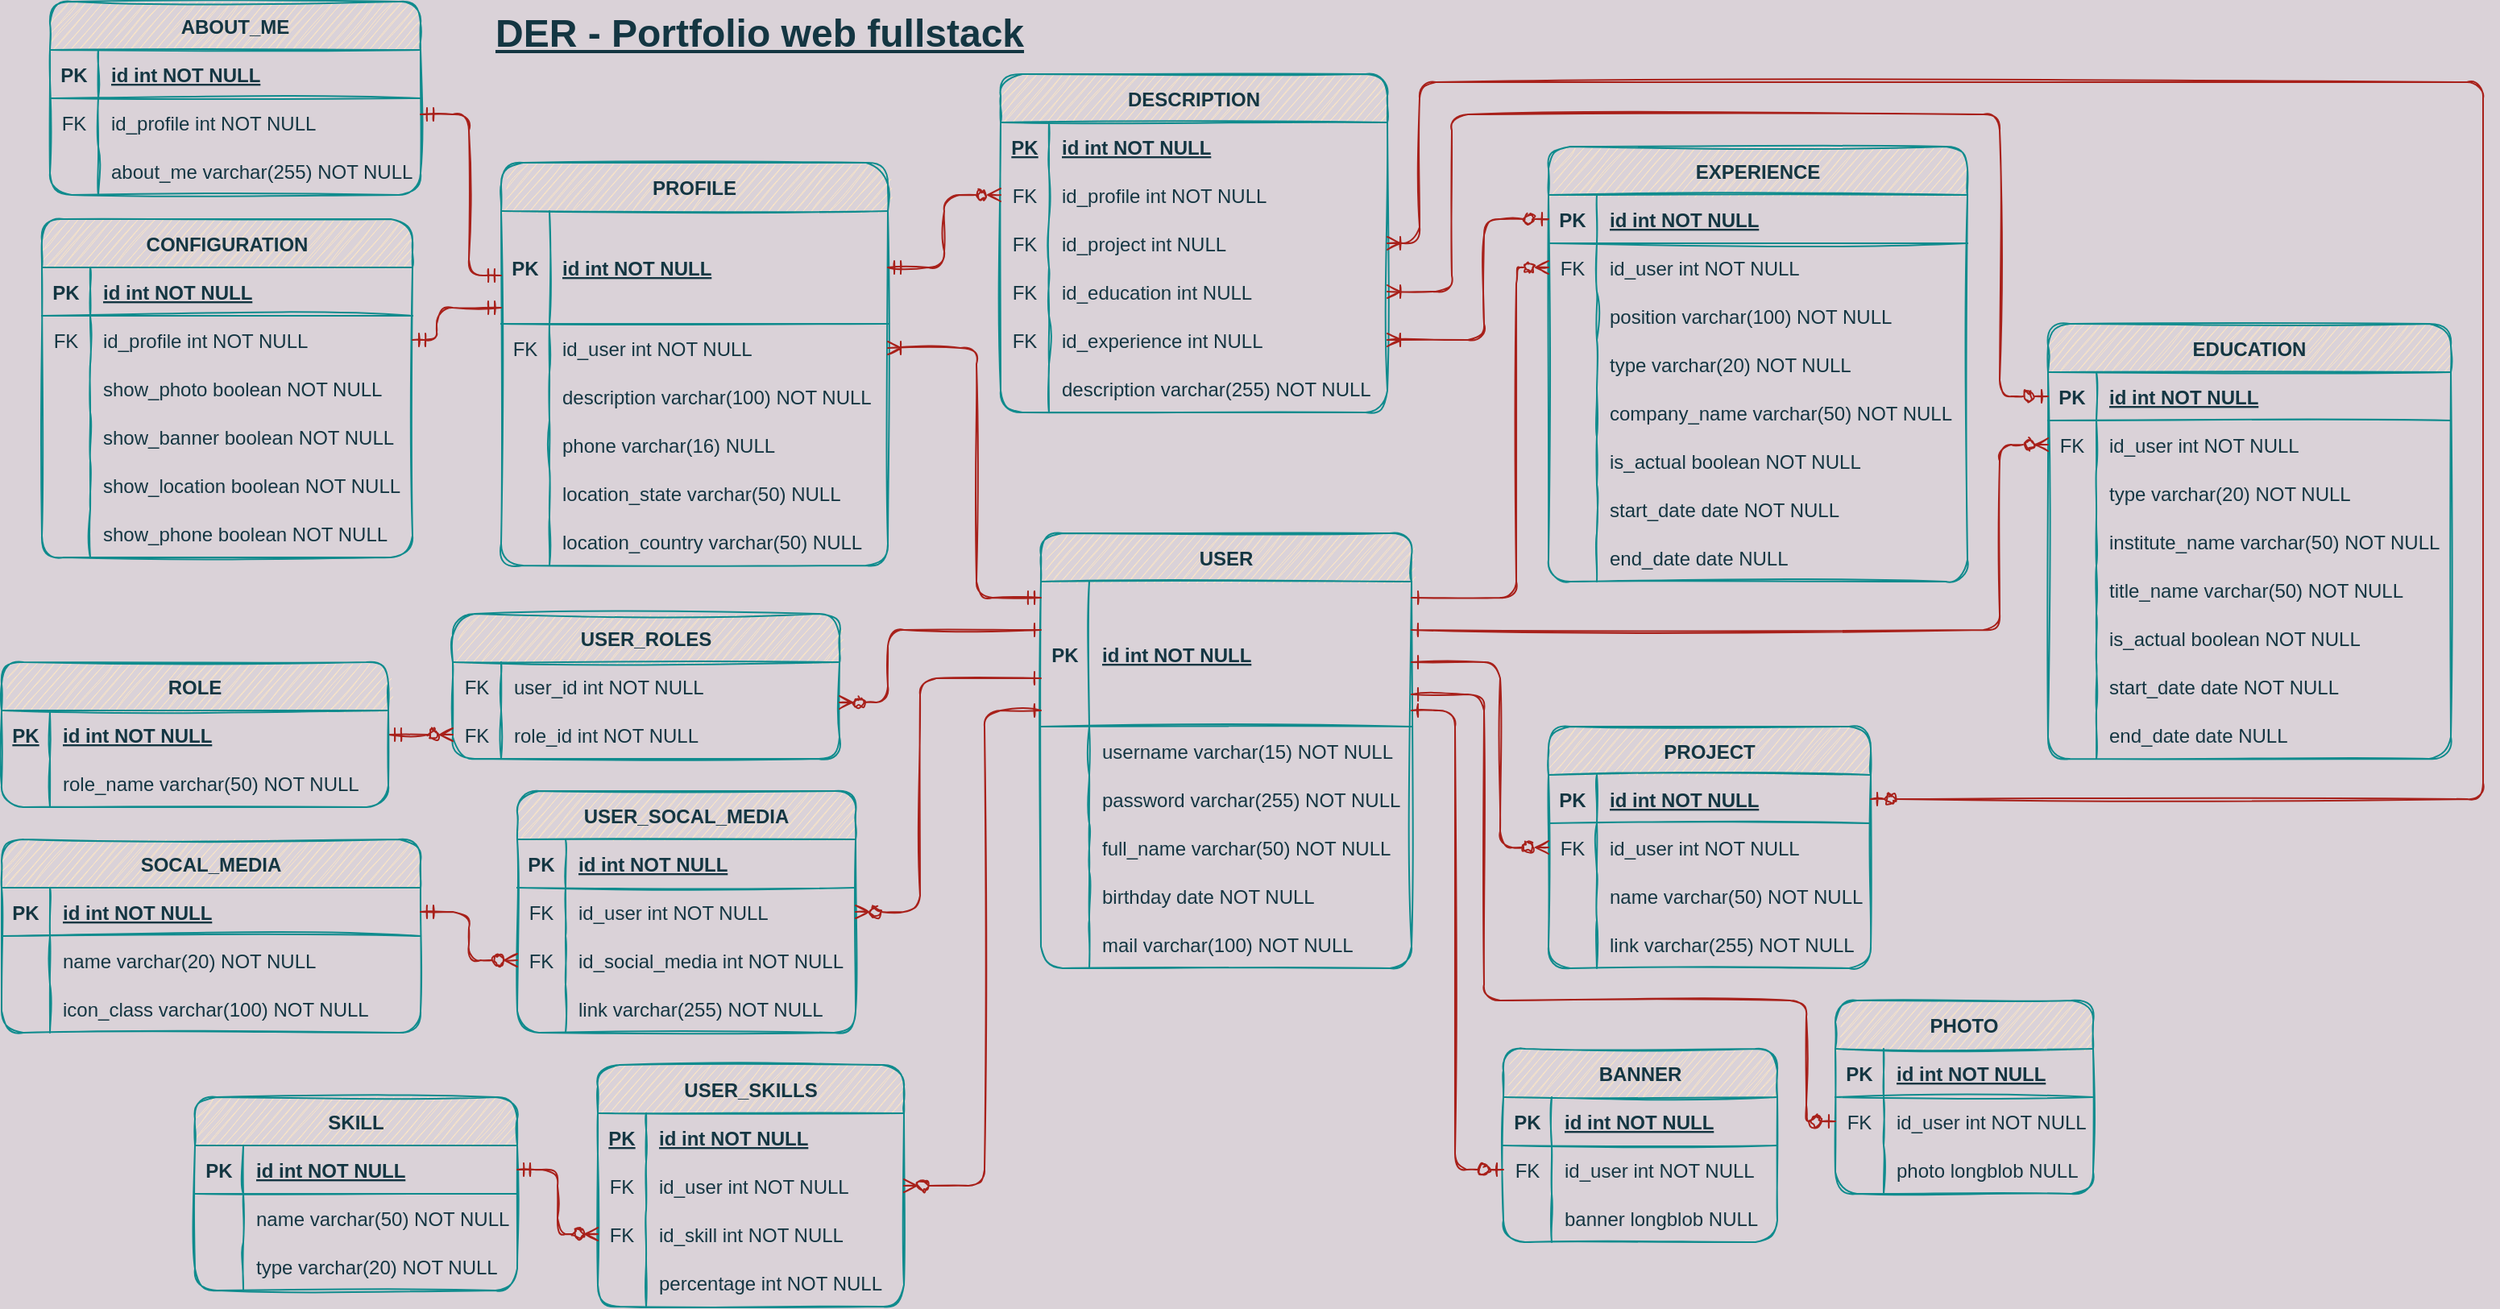 <mxfile version="20.4.1" type="device"><diagram name="DER profolio web" id="XYx_xXB_0k2XJNmVDYer"><mxGraphModel dx="1968" dy="476" grid="1" gridSize="10" guides="1" tooltips="1" connect="1" arrows="1" fold="1" page="1" pageScale="1" pageWidth="1100" pageHeight="850" background="#DAD2D8" math="0" shadow="0"><root><mxCell id="9d5a1z2aZl-ocFO8QWrr-0"/><mxCell id="9d5a1z2aZl-ocFO8QWrr-1" parent="9d5a1z2aZl-ocFO8QWrr-0"/><mxCell id="9d5a1z2aZl-ocFO8QWrr-2" value="PROFILE" style="shape=table;startSize=30;container=1;collapsible=1;childLayout=tableLayout;fixedRows=1;rowLines=0;fontStyle=1;align=center;resizeLast=1;fillColor=#FAE5C7;strokeColor=#0F8B8D;fontColor=#143642;rounded=1;sketch=1;" parent="9d5a1z2aZl-ocFO8QWrr-1" vertex="1"><mxGeometry x="-790" y="100" width="240" height="250" as="geometry"><mxRectangle x="-190" y="360" width="60" height="30" as="alternateBounds"/></mxGeometry></mxCell><mxCell id="9d5a1z2aZl-ocFO8QWrr-3" value="" style="shape=partialRectangle;collapsible=0;dropTarget=0;pointerEvents=0;fillColor=none;top=0;left=0;bottom=1;right=0;points=[[0,0.5],[1,0.5]];portConstraint=eastwest;strokeColor=#0F8B8D;fontColor=#143642;rounded=1;sketch=1;" parent="9d5a1z2aZl-ocFO8QWrr-2" vertex="1"><mxGeometry y="30" width="240" height="70" as="geometry"/></mxCell><mxCell id="9d5a1z2aZl-ocFO8QWrr-4" value="PK" style="shape=partialRectangle;connectable=0;fillColor=none;top=0;left=0;bottom=0;right=0;fontStyle=1;overflow=hidden;strokeColor=#0F8B8D;fontColor=#143642;rounded=1;sketch=1;" parent="9d5a1z2aZl-ocFO8QWrr-3" vertex="1"><mxGeometry width="30" height="70" as="geometry"><mxRectangle width="30" height="70" as="alternateBounds"/></mxGeometry></mxCell><mxCell id="9d5a1z2aZl-ocFO8QWrr-5" value="id int NOT NULL" style="shape=partialRectangle;connectable=0;fillColor=none;top=0;left=0;bottom=0;right=0;align=left;spacingLeft=6;fontStyle=5;overflow=hidden;strokeColor=#0F8B8D;fontColor=#143642;rounded=1;sketch=1;" parent="9d5a1z2aZl-ocFO8QWrr-3" vertex="1"><mxGeometry x="30" width="210" height="70" as="geometry"><mxRectangle width="210" height="70" as="alternateBounds"/></mxGeometry></mxCell><mxCell id="NqCytcO54oUyf-eNbDjO-1" style="shape=partialRectangle;collapsible=0;dropTarget=0;pointerEvents=0;fillColor=none;top=0;left=0;bottom=0;right=0;points=[[0,0.5],[1,0.5]];portConstraint=eastwest;strokeColor=#0F8B8D;fontColor=#143642;rounded=1;sketch=1;" parent="9d5a1z2aZl-ocFO8QWrr-2" vertex="1"><mxGeometry y="100" width="240" height="30" as="geometry"/></mxCell><mxCell id="NqCytcO54oUyf-eNbDjO-2" value="FK" style="shape=partialRectangle;connectable=0;fillColor=none;top=0;left=0;bottom=0;right=0;editable=1;overflow=hidden;strokeColor=#0F8B8D;fontColor=#143642;rounded=1;sketch=1;" parent="NqCytcO54oUyf-eNbDjO-1" vertex="1"><mxGeometry width="30" height="30" as="geometry"><mxRectangle width="30" height="30" as="alternateBounds"/></mxGeometry></mxCell><mxCell id="NqCytcO54oUyf-eNbDjO-3" value="id_user int NOT NULL" style="shape=partialRectangle;connectable=0;fillColor=none;top=0;left=0;bottom=0;right=0;align=left;spacingLeft=6;overflow=hidden;strokeColor=#0F8B8D;fontColor=#143642;rounded=1;sketch=1;" parent="NqCytcO54oUyf-eNbDjO-1" vertex="1"><mxGeometry x="30" width="210" height="30" as="geometry"><mxRectangle width="210" height="30" as="alternateBounds"/></mxGeometry></mxCell><mxCell id="EOkpe_8n5PkRnPWDvUP1-0" style="shape=partialRectangle;collapsible=0;dropTarget=0;pointerEvents=0;fillColor=none;top=0;left=0;bottom=0;right=0;points=[[0,0.5],[1,0.5]];portConstraint=eastwest;strokeColor=#0F8B8D;fontColor=#143642;rounded=1;sketch=1;" parent="9d5a1z2aZl-ocFO8QWrr-2" vertex="1"><mxGeometry y="130" width="240" height="30" as="geometry"/></mxCell><mxCell id="EOkpe_8n5PkRnPWDvUP1-1" style="shape=partialRectangle;connectable=0;fillColor=none;top=0;left=0;bottom=0;right=0;editable=1;overflow=hidden;strokeColor=#0F8B8D;fontColor=#143642;rounded=1;sketch=1;" parent="EOkpe_8n5PkRnPWDvUP1-0" vertex="1"><mxGeometry width="30" height="30" as="geometry"><mxRectangle width="30" height="30" as="alternateBounds"/></mxGeometry></mxCell><mxCell id="EOkpe_8n5PkRnPWDvUP1-2" value="description varchar(100) NOT NULL" style="shape=partialRectangle;connectable=0;fillColor=none;top=0;left=0;bottom=0;right=0;align=left;spacingLeft=6;overflow=hidden;strokeColor=#0F8B8D;fontColor=#143642;rounded=1;sketch=1;" parent="EOkpe_8n5PkRnPWDvUP1-0" vertex="1"><mxGeometry x="30" width="210" height="30" as="geometry"><mxRectangle width="210" height="30" as="alternateBounds"/></mxGeometry></mxCell><mxCell id="9d5a1z2aZl-ocFO8QWrr-172" value="" style="shape=partialRectangle;collapsible=0;dropTarget=0;pointerEvents=0;fillColor=none;top=0;left=0;bottom=0;right=0;points=[[0,0.5],[1,0.5]];portConstraint=eastwest;strokeColor=#0F8B8D;fontColor=#143642;rounded=1;sketch=1;" parent="9d5a1z2aZl-ocFO8QWrr-2" vertex="1"><mxGeometry y="160" width="240" height="30" as="geometry"/></mxCell><mxCell id="9d5a1z2aZl-ocFO8QWrr-173" value="" style="shape=partialRectangle;connectable=0;fillColor=none;top=0;left=0;bottom=0;right=0;editable=1;overflow=hidden;strokeColor=#0F8B8D;fontColor=#143642;rounded=1;sketch=1;" parent="9d5a1z2aZl-ocFO8QWrr-172" vertex="1"><mxGeometry width="30" height="30" as="geometry"><mxRectangle width="30" height="30" as="alternateBounds"/></mxGeometry></mxCell><mxCell id="9d5a1z2aZl-ocFO8QWrr-174" value="phone varchar(16) NULL" style="shape=partialRectangle;connectable=0;fillColor=none;top=0;left=0;bottom=0;right=0;align=left;spacingLeft=6;overflow=hidden;strokeColor=#0F8B8D;fontColor=#143642;rounded=1;sketch=1;" parent="9d5a1z2aZl-ocFO8QWrr-172" vertex="1"><mxGeometry x="30" width="210" height="30" as="geometry"><mxRectangle width="210" height="30" as="alternateBounds"/></mxGeometry></mxCell><mxCell id="Dsx_fWgyjaepvvcHfdII-3" style="shape=partialRectangle;collapsible=0;dropTarget=0;pointerEvents=0;fillColor=none;top=0;left=0;bottom=0;right=0;points=[[0,0.5],[1,0.5]];portConstraint=eastwest;strokeColor=#0F8B8D;fontColor=#143642;rounded=1;sketch=1;" parent="9d5a1z2aZl-ocFO8QWrr-2" vertex="1"><mxGeometry y="190" width="240" height="30" as="geometry"/></mxCell><mxCell id="Dsx_fWgyjaepvvcHfdII-4" style="shape=partialRectangle;connectable=0;fillColor=none;top=0;left=0;bottom=0;right=0;editable=1;overflow=hidden;strokeColor=#0F8B8D;fontColor=#143642;rounded=1;sketch=1;" parent="Dsx_fWgyjaepvvcHfdII-3" vertex="1"><mxGeometry width="30" height="30" as="geometry"><mxRectangle width="30" height="30" as="alternateBounds"/></mxGeometry></mxCell><mxCell id="Dsx_fWgyjaepvvcHfdII-5" value="location_state varchar(50) NULL" style="shape=partialRectangle;connectable=0;fillColor=none;top=0;left=0;bottom=0;right=0;align=left;spacingLeft=6;overflow=hidden;strokeColor=#0F8B8D;fontColor=#143642;rounded=1;sketch=1;" parent="Dsx_fWgyjaepvvcHfdII-3" vertex="1"><mxGeometry x="30" width="210" height="30" as="geometry"><mxRectangle width="210" height="30" as="alternateBounds"/></mxGeometry></mxCell><mxCell id="Dsx_fWgyjaepvvcHfdII-0" style="shape=partialRectangle;collapsible=0;dropTarget=0;pointerEvents=0;fillColor=none;top=0;left=0;bottom=0;right=0;points=[[0,0.5],[1,0.5]];portConstraint=eastwest;strokeColor=#0F8B8D;fontColor=#143642;rounded=1;sketch=1;" parent="9d5a1z2aZl-ocFO8QWrr-2" vertex="1"><mxGeometry y="220" width="240" height="30" as="geometry"/></mxCell><mxCell id="Dsx_fWgyjaepvvcHfdII-1" style="shape=partialRectangle;connectable=0;fillColor=none;top=0;left=0;bottom=0;right=0;editable=1;overflow=hidden;strokeColor=#0F8B8D;fontColor=#143642;rounded=1;sketch=1;" parent="Dsx_fWgyjaepvvcHfdII-0" vertex="1"><mxGeometry width="30" height="30" as="geometry"><mxRectangle width="30" height="30" as="alternateBounds"/></mxGeometry></mxCell><mxCell id="Dsx_fWgyjaepvvcHfdII-2" value="location_country varchar(50) NULL" style="shape=partialRectangle;connectable=0;fillColor=none;top=0;left=0;bottom=0;right=0;align=left;spacingLeft=6;overflow=hidden;strokeColor=#0F8B8D;fontColor=#143642;rounded=1;sketch=1;" parent="Dsx_fWgyjaepvvcHfdII-0" vertex="1"><mxGeometry x="30" width="210" height="30" as="geometry"><mxRectangle width="210" height="30" as="alternateBounds"/></mxGeometry></mxCell><mxCell id="9d5a1z2aZl-ocFO8QWrr-49" value="EXPERIENCE" style="shape=table;startSize=30;container=1;collapsible=1;childLayout=tableLayout;fixedRows=1;rowLines=0;fontStyle=1;align=center;resizeLast=1;fillColor=#FAE5C7;strokeColor=#0F8B8D;fontColor=#143642;rounded=1;sketch=1;" parent="9d5a1z2aZl-ocFO8QWrr-1" vertex="1"><mxGeometry x="-140" y="90" width="260" height="270" as="geometry"><mxRectangle x="150" y="110" width="60" height="30" as="alternateBounds"/></mxGeometry></mxCell><mxCell id="9d5a1z2aZl-ocFO8QWrr-50" value="" style="shape=partialRectangle;collapsible=0;dropTarget=0;pointerEvents=0;fillColor=none;top=0;left=0;bottom=1;right=0;points=[[0,0.5],[1,0.5]];portConstraint=eastwest;strokeColor=#0F8B8D;fontColor=#143642;rounded=1;sketch=1;" parent="9d5a1z2aZl-ocFO8QWrr-49" vertex="1"><mxGeometry y="30" width="260" height="30" as="geometry"/></mxCell><mxCell id="9d5a1z2aZl-ocFO8QWrr-51" value="PK" style="shape=partialRectangle;connectable=0;fillColor=none;top=0;left=0;bottom=0;right=0;fontStyle=1;overflow=hidden;strokeColor=#0F8B8D;fontColor=#143642;rounded=1;sketch=1;" parent="9d5a1z2aZl-ocFO8QWrr-50" vertex="1"><mxGeometry width="30" height="30" as="geometry"><mxRectangle width="30" height="30" as="alternateBounds"/></mxGeometry></mxCell><mxCell id="9d5a1z2aZl-ocFO8QWrr-52" value="id int NOT NULL" style="shape=partialRectangle;connectable=0;fillColor=none;top=0;left=0;bottom=0;right=0;align=left;spacingLeft=6;fontStyle=5;overflow=hidden;strokeColor=#0F8B8D;fontColor=#143642;rounded=1;sketch=1;" parent="9d5a1z2aZl-ocFO8QWrr-50" vertex="1"><mxGeometry x="30" width="230" height="30" as="geometry"><mxRectangle width="230" height="30" as="alternateBounds"/></mxGeometry></mxCell><mxCell id="9d5a1z2aZl-ocFO8QWrr-53" value="" style="shape=partialRectangle;collapsible=0;dropTarget=0;pointerEvents=0;fillColor=none;top=0;left=0;bottom=0;right=0;points=[[0,0.5],[1,0.5]];portConstraint=eastwest;strokeColor=#0F8B8D;fontColor=#143642;rounded=1;sketch=1;" parent="9d5a1z2aZl-ocFO8QWrr-49" vertex="1"><mxGeometry y="60" width="260" height="30" as="geometry"/></mxCell><mxCell id="9d5a1z2aZl-ocFO8QWrr-54" value="FK" style="shape=partialRectangle;connectable=0;fillColor=none;top=0;left=0;bottom=0;right=0;fontStyle=0;overflow=hidden;strokeColor=#0F8B8D;fontColor=#143642;rounded=1;sketch=1;" parent="9d5a1z2aZl-ocFO8QWrr-53" vertex="1"><mxGeometry width="30" height="30" as="geometry"><mxRectangle width="30" height="30" as="alternateBounds"/></mxGeometry></mxCell><mxCell id="9d5a1z2aZl-ocFO8QWrr-55" value="id_user int NOT NULL" style="shape=partialRectangle;connectable=0;fillColor=none;top=0;left=0;bottom=0;right=0;align=left;spacingLeft=6;fontStyle=0;overflow=hidden;strokeColor=#0F8B8D;fontColor=#143642;rounded=1;sketch=1;" parent="9d5a1z2aZl-ocFO8QWrr-53" vertex="1"><mxGeometry x="30" width="230" height="30" as="geometry"><mxRectangle width="230" height="30" as="alternateBounds"/></mxGeometry></mxCell><mxCell id="4hKjg1mCqExA-TYMfBrT-9" style="shape=partialRectangle;collapsible=0;dropTarget=0;pointerEvents=0;fillColor=none;top=0;left=0;bottom=0;right=0;points=[[0,0.5],[1,0.5]];portConstraint=eastwest;strokeColor=#0F8B8D;fontColor=#143642;rounded=1;sketch=1;" parent="9d5a1z2aZl-ocFO8QWrr-49" vertex="1"><mxGeometry y="90" width="260" height="30" as="geometry"/></mxCell><mxCell id="4hKjg1mCqExA-TYMfBrT-10" style="shape=partialRectangle;connectable=0;fillColor=none;top=0;left=0;bottom=0;right=0;editable=1;overflow=hidden;strokeColor=#0F8B8D;fontColor=#143642;rounded=1;sketch=1;" parent="4hKjg1mCqExA-TYMfBrT-9" vertex="1"><mxGeometry width="30" height="30" as="geometry"><mxRectangle width="30" height="30" as="alternateBounds"/></mxGeometry></mxCell><mxCell id="4hKjg1mCqExA-TYMfBrT-11" value="position varchar(100) NOT NULL" style="shape=partialRectangle;connectable=0;fillColor=none;top=0;left=0;bottom=0;right=0;align=left;spacingLeft=6;overflow=hidden;strokeColor=#0F8B8D;fontColor=#143642;rounded=1;sketch=1;" parent="4hKjg1mCqExA-TYMfBrT-9" vertex="1"><mxGeometry x="30" width="230" height="30" as="geometry"><mxRectangle width="230" height="30" as="alternateBounds"/></mxGeometry></mxCell><mxCell id="4hKjg1mCqExA-TYMfBrT-12" style="shape=partialRectangle;collapsible=0;dropTarget=0;pointerEvents=0;fillColor=none;top=0;left=0;bottom=0;right=0;points=[[0,0.5],[1,0.5]];portConstraint=eastwest;strokeColor=#0F8B8D;fontColor=#143642;rounded=1;sketch=1;" parent="9d5a1z2aZl-ocFO8QWrr-49" vertex="1"><mxGeometry y="120" width="260" height="30" as="geometry"/></mxCell><mxCell id="4hKjg1mCqExA-TYMfBrT-13" style="shape=partialRectangle;connectable=0;fillColor=none;top=0;left=0;bottom=0;right=0;editable=1;overflow=hidden;strokeColor=#0F8B8D;fontColor=#143642;rounded=1;sketch=1;" parent="4hKjg1mCqExA-TYMfBrT-12" vertex="1"><mxGeometry width="30" height="30" as="geometry"><mxRectangle width="30" height="30" as="alternateBounds"/></mxGeometry></mxCell><mxCell id="4hKjg1mCqExA-TYMfBrT-14" value="type varchar(20) NOT NULL" style="shape=partialRectangle;connectable=0;fillColor=none;top=0;left=0;bottom=0;right=0;align=left;spacingLeft=6;overflow=hidden;strokeColor=#0F8B8D;fontColor=#143642;rounded=1;sketch=1;" parent="4hKjg1mCqExA-TYMfBrT-12" vertex="1"><mxGeometry x="30" width="230" height="30" as="geometry"><mxRectangle width="230" height="30" as="alternateBounds"/></mxGeometry></mxCell><mxCell id="9d5a1z2aZl-ocFO8QWrr-59" value="" style="shape=partialRectangle;collapsible=0;dropTarget=0;pointerEvents=0;fillColor=none;top=0;left=0;bottom=0;right=0;points=[[0,0.5],[1,0.5]];portConstraint=eastwest;strokeColor=#0F8B8D;fontColor=#143642;rounded=1;sketch=1;" parent="9d5a1z2aZl-ocFO8QWrr-49" vertex="1"><mxGeometry y="150" width="260" height="30" as="geometry"/></mxCell><mxCell id="9d5a1z2aZl-ocFO8QWrr-60" value="" style="shape=partialRectangle;connectable=0;fillColor=none;top=0;left=0;bottom=0;right=0;editable=1;overflow=hidden;strokeColor=#0F8B8D;fontColor=#143642;rounded=1;sketch=1;" parent="9d5a1z2aZl-ocFO8QWrr-59" vertex="1"><mxGeometry width="30" height="30" as="geometry"><mxRectangle width="30" height="30" as="alternateBounds"/></mxGeometry></mxCell><mxCell id="9d5a1z2aZl-ocFO8QWrr-61" value="company_name varchar(50) NOT NULL" style="shape=partialRectangle;connectable=0;fillColor=none;top=0;left=0;bottom=0;right=0;align=left;spacingLeft=6;overflow=hidden;strokeColor=#0F8B8D;fontColor=#143642;rounded=1;sketch=1;" parent="9d5a1z2aZl-ocFO8QWrr-59" vertex="1"><mxGeometry x="30" width="230" height="30" as="geometry"><mxRectangle width="230" height="30" as="alternateBounds"/></mxGeometry></mxCell><mxCell id="9d5a1z2aZl-ocFO8QWrr-62" value="" style="shape=partialRectangle;collapsible=0;dropTarget=0;pointerEvents=0;fillColor=none;top=0;left=0;bottom=0;right=0;points=[[0,0.5],[1,0.5]];portConstraint=eastwest;strokeColor=#0F8B8D;fontColor=#143642;rounded=1;sketch=1;" parent="9d5a1z2aZl-ocFO8QWrr-49" vertex="1"><mxGeometry y="180" width="260" height="30" as="geometry"/></mxCell><mxCell id="9d5a1z2aZl-ocFO8QWrr-63" value="" style="shape=partialRectangle;connectable=0;fillColor=none;top=0;left=0;bottom=0;right=0;editable=1;overflow=hidden;strokeColor=#0F8B8D;fontColor=#143642;rounded=1;sketch=1;" parent="9d5a1z2aZl-ocFO8QWrr-62" vertex="1"><mxGeometry width="30" height="30" as="geometry"><mxRectangle width="30" height="30" as="alternateBounds"/></mxGeometry></mxCell><mxCell id="9d5a1z2aZl-ocFO8QWrr-64" value="is_actual boolean NOT NULL" style="shape=partialRectangle;connectable=0;fillColor=none;top=0;left=0;bottom=0;right=0;align=left;spacingLeft=6;overflow=hidden;strokeColor=#0F8B8D;fontColor=#143642;rounded=1;sketch=1;" parent="9d5a1z2aZl-ocFO8QWrr-62" vertex="1"><mxGeometry x="30" width="230" height="30" as="geometry"><mxRectangle width="230" height="30" as="alternateBounds"/></mxGeometry></mxCell><mxCell id="9d5a1z2aZl-ocFO8QWrr-65" value="" style="shape=partialRectangle;collapsible=0;dropTarget=0;pointerEvents=0;fillColor=none;top=0;left=0;bottom=0;right=0;points=[[0,0.5],[1,0.5]];portConstraint=eastwest;strokeColor=#0F8B8D;fontColor=#143642;rounded=1;sketch=1;" parent="9d5a1z2aZl-ocFO8QWrr-49" vertex="1"><mxGeometry y="210" width="260" height="30" as="geometry"/></mxCell><mxCell id="9d5a1z2aZl-ocFO8QWrr-66" value="" style="shape=partialRectangle;connectable=0;fillColor=none;top=0;left=0;bottom=0;right=0;editable=1;overflow=hidden;strokeColor=#0F8B8D;fontColor=#143642;rounded=1;sketch=1;" parent="9d5a1z2aZl-ocFO8QWrr-65" vertex="1"><mxGeometry width="30" height="30" as="geometry"><mxRectangle width="30" height="30" as="alternateBounds"/></mxGeometry></mxCell><mxCell id="9d5a1z2aZl-ocFO8QWrr-67" value="start_date date NOT NULL" style="shape=partialRectangle;connectable=0;fillColor=none;top=0;left=0;bottom=0;right=0;align=left;spacingLeft=6;overflow=hidden;strokeColor=#0F8B8D;fontColor=#143642;rounded=1;sketch=1;" parent="9d5a1z2aZl-ocFO8QWrr-65" vertex="1"><mxGeometry x="30" width="230" height="30" as="geometry"><mxRectangle width="230" height="30" as="alternateBounds"/></mxGeometry></mxCell><mxCell id="GWb8DFMiRtuVdCAACpOp-53" value="" style="shape=partialRectangle;collapsible=0;dropTarget=0;pointerEvents=0;fillColor=none;top=0;left=0;bottom=0;right=0;points=[[0,0.5],[1,0.5]];portConstraint=eastwest;strokeColor=#0F8B8D;fontColor=#143642;rounded=1;sketch=1;" parent="9d5a1z2aZl-ocFO8QWrr-49" vertex="1"><mxGeometry y="240" width="260" height="30" as="geometry"/></mxCell><mxCell id="GWb8DFMiRtuVdCAACpOp-54" value="" style="shape=partialRectangle;connectable=0;fillColor=none;top=0;left=0;bottom=0;right=0;editable=1;overflow=hidden;strokeColor=#0F8B8D;fontColor=#143642;rounded=1;sketch=1;" parent="GWb8DFMiRtuVdCAACpOp-53" vertex="1"><mxGeometry width="30" height="30" as="geometry"><mxRectangle width="30" height="30" as="alternateBounds"/></mxGeometry></mxCell><mxCell id="GWb8DFMiRtuVdCAACpOp-55" value="end_date date NULL" style="shape=partialRectangle;connectable=0;fillColor=none;top=0;left=0;bottom=0;right=0;align=left;spacingLeft=6;overflow=hidden;strokeColor=#0F8B8D;fontColor=#143642;rounded=1;sketch=1;" parent="GWb8DFMiRtuVdCAACpOp-53" vertex="1"><mxGeometry x="30" width="230" height="30" as="geometry"><mxRectangle width="230" height="30" as="alternateBounds"/></mxGeometry></mxCell><mxCell id="9d5a1z2aZl-ocFO8QWrr-95" value="ABOUT_ME" style="shape=table;startSize=30;container=1;collapsible=1;childLayout=tableLayout;fixedRows=1;rowLines=0;fontStyle=1;align=center;resizeLast=1;fillColor=#FAE5C7;strokeColor=#0F8B8D;fontColor=#143642;rounded=1;sketch=1;" parent="9d5a1z2aZl-ocFO8QWrr-1" vertex="1"><mxGeometry x="-1070" width="230" height="120" as="geometry"><mxRectangle x="150" y="110" width="60" height="30" as="alternateBounds"/></mxGeometry></mxCell><mxCell id="9d5a1z2aZl-ocFO8QWrr-96" value="" style="shape=partialRectangle;collapsible=0;dropTarget=0;pointerEvents=0;fillColor=none;top=0;left=0;bottom=1;right=0;points=[[0,0.5],[1,0.5]];portConstraint=eastwest;strokeColor=#0F8B8D;fontColor=#143642;rounded=1;sketch=1;" parent="9d5a1z2aZl-ocFO8QWrr-95" vertex="1"><mxGeometry y="30" width="230" height="30" as="geometry"/></mxCell><mxCell id="9d5a1z2aZl-ocFO8QWrr-97" value="PK" style="shape=partialRectangle;connectable=0;fillColor=none;top=0;left=0;bottom=0;right=0;fontStyle=1;overflow=hidden;strokeColor=#0F8B8D;fontColor=#143642;rounded=1;sketch=1;" parent="9d5a1z2aZl-ocFO8QWrr-96" vertex="1"><mxGeometry width="30" height="30" as="geometry"><mxRectangle width="30" height="30" as="alternateBounds"/></mxGeometry></mxCell><mxCell id="9d5a1z2aZl-ocFO8QWrr-98" value="id int NOT NULL" style="shape=partialRectangle;connectable=0;fillColor=none;top=0;left=0;bottom=0;right=0;align=left;spacingLeft=6;fontStyle=5;overflow=hidden;strokeColor=#0F8B8D;fontColor=#143642;rounded=1;sketch=1;" parent="9d5a1z2aZl-ocFO8QWrr-96" vertex="1"><mxGeometry x="30" width="200" height="30" as="geometry"><mxRectangle width="200" height="30" as="alternateBounds"/></mxGeometry></mxCell><mxCell id="GWb8DFMiRtuVdCAACpOp-12" value="" style="shape=partialRectangle;collapsible=0;dropTarget=0;pointerEvents=0;fillColor=none;top=0;left=0;bottom=0;right=0;points=[[0,0.5],[1,0.5]];portConstraint=eastwest;strokeColor=#0F8B8D;fontColor=#143642;rounded=1;sketch=1;" parent="9d5a1z2aZl-ocFO8QWrr-95" vertex="1"><mxGeometry y="60" width="230" height="30" as="geometry"/></mxCell><mxCell id="GWb8DFMiRtuVdCAACpOp-13" value="FK" style="shape=partialRectangle;connectable=0;fillColor=none;top=0;left=0;bottom=0;right=0;fontStyle=0;overflow=hidden;strokeColor=#0F8B8D;fontColor=#143642;rounded=1;sketch=1;" parent="GWb8DFMiRtuVdCAACpOp-12" vertex="1"><mxGeometry width="30" height="30" as="geometry"><mxRectangle width="30" height="30" as="alternateBounds"/></mxGeometry></mxCell><mxCell id="GWb8DFMiRtuVdCAACpOp-14" value="id_profile int NOT NULL" style="shape=partialRectangle;connectable=0;fillColor=none;top=0;left=0;bottom=0;right=0;align=left;spacingLeft=6;fontStyle=0;overflow=hidden;strokeColor=#0F8B8D;fontColor=#143642;rounded=1;sketch=1;" parent="GWb8DFMiRtuVdCAACpOp-12" vertex="1"><mxGeometry x="30" width="200" height="30" as="geometry"><mxRectangle width="200" height="30" as="alternateBounds"/></mxGeometry></mxCell><mxCell id="9d5a1z2aZl-ocFO8QWrr-108" value="" style="shape=partialRectangle;collapsible=0;dropTarget=0;pointerEvents=0;fillColor=none;top=0;left=0;bottom=0;right=0;points=[[0,0.5],[1,0.5]];portConstraint=eastwest;strokeColor=#0F8B8D;fontColor=#143642;rounded=1;sketch=1;" parent="9d5a1z2aZl-ocFO8QWrr-95" vertex="1"><mxGeometry y="90" width="230" height="30" as="geometry"/></mxCell><mxCell id="9d5a1z2aZl-ocFO8QWrr-109" value="" style="shape=partialRectangle;connectable=0;fillColor=none;top=0;left=0;bottom=0;right=0;editable=1;overflow=hidden;strokeColor=#0F8B8D;fontColor=#143642;rounded=1;sketch=1;" parent="9d5a1z2aZl-ocFO8QWrr-108" vertex="1"><mxGeometry width="30" height="30" as="geometry"><mxRectangle width="30" height="30" as="alternateBounds"/></mxGeometry></mxCell><mxCell id="9d5a1z2aZl-ocFO8QWrr-110" value="about_me varchar(255) NOT NULL" style="shape=partialRectangle;connectable=0;fillColor=none;top=0;left=0;bottom=0;right=0;align=left;spacingLeft=6;overflow=hidden;strokeColor=#0F8B8D;fontColor=#143642;rounded=1;sketch=1;" parent="9d5a1z2aZl-ocFO8QWrr-108" vertex="1"><mxGeometry x="30" width="200" height="30" as="geometry"><mxRectangle width="200" height="30" as="alternateBounds"/></mxGeometry></mxCell><mxCell id="9d5a1z2aZl-ocFO8QWrr-126" value="SKILL" style="shape=table;startSize=30;container=1;collapsible=1;childLayout=tableLayout;fixedRows=1;rowLines=0;fontStyle=1;align=center;resizeLast=1;fillColor=#FAE5C7;strokeColor=#0F8B8D;fontColor=#143642;rounded=1;sketch=1;" parent="9d5a1z2aZl-ocFO8QWrr-1" vertex="1"><mxGeometry x="-980" y="680" width="200" height="120" as="geometry"><mxRectangle x="150" y="110" width="60" height="30" as="alternateBounds"/></mxGeometry></mxCell><mxCell id="9d5a1z2aZl-ocFO8QWrr-127" value="" style="shape=partialRectangle;collapsible=0;dropTarget=0;pointerEvents=0;fillColor=none;top=0;left=0;bottom=1;right=0;points=[[0,0.5],[1,0.5]];portConstraint=eastwest;strokeColor=#0F8B8D;fontColor=#143642;rounded=1;sketch=1;" parent="9d5a1z2aZl-ocFO8QWrr-126" vertex="1"><mxGeometry y="30" width="200" height="30" as="geometry"/></mxCell><mxCell id="9d5a1z2aZl-ocFO8QWrr-128" value="PK" style="shape=partialRectangle;connectable=0;fillColor=none;top=0;left=0;bottom=0;right=0;fontStyle=1;overflow=hidden;strokeColor=#0F8B8D;fontColor=#143642;rounded=1;sketch=1;" parent="9d5a1z2aZl-ocFO8QWrr-127" vertex="1"><mxGeometry width="30" height="30" as="geometry"><mxRectangle width="30" height="30" as="alternateBounds"/></mxGeometry></mxCell><mxCell id="9d5a1z2aZl-ocFO8QWrr-129" value="id int NOT NULL" style="shape=partialRectangle;connectable=0;fillColor=none;top=0;left=0;bottom=0;right=0;align=left;spacingLeft=6;fontStyle=5;overflow=hidden;strokeColor=#0F8B8D;fontColor=#143642;rounded=1;sketch=1;" parent="9d5a1z2aZl-ocFO8QWrr-127" vertex="1"><mxGeometry x="30" width="170" height="30" as="geometry"><mxRectangle width="170" height="30" as="alternateBounds"/></mxGeometry></mxCell><mxCell id="9d5a1z2aZl-ocFO8QWrr-139" value="" style="shape=partialRectangle;collapsible=0;dropTarget=0;pointerEvents=0;fillColor=none;top=0;left=0;bottom=0;right=0;points=[[0,0.5],[1,0.5]];portConstraint=eastwest;strokeColor=#0F8B8D;fontColor=#143642;rounded=1;sketch=1;" parent="9d5a1z2aZl-ocFO8QWrr-126" vertex="1"><mxGeometry y="60" width="200" height="30" as="geometry"/></mxCell><mxCell id="9d5a1z2aZl-ocFO8QWrr-140" value="" style="shape=partialRectangle;connectable=0;fillColor=none;top=0;left=0;bottom=0;right=0;editable=1;overflow=hidden;strokeColor=#0F8B8D;fontColor=#143642;rounded=1;sketch=1;" parent="9d5a1z2aZl-ocFO8QWrr-139" vertex="1"><mxGeometry width="30" height="30" as="geometry"><mxRectangle width="30" height="30" as="alternateBounds"/></mxGeometry></mxCell><mxCell id="9d5a1z2aZl-ocFO8QWrr-141" value="name varchar(50) NOT NULL" style="shape=partialRectangle;connectable=0;fillColor=none;top=0;left=0;bottom=0;right=0;align=left;spacingLeft=6;overflow=hidden;strokeColor=#0F8B8D;fontColor=#143642;rounded=1;sketch=1;" parent="9d5a1z2aZl-ocFO8QWrr-139" vertex="1"><mxGeometry x="30" width="170" height="30" as="geometry"><mxRectangle width="170" height="30" as="alternateBounds"/></mxGeometry></mxCell><mxCell id="GWb8DFMiRtuVdCAACpOp-65" value="" style="shape=partialRectangle;collapsible=0;dropTarget=0;pointerEvents=0;fillColor=none;top=0;left=0;bottom=0;right=0;points=[[0,0.5],[1,0.5]];portConstraint=eastwest;strokeColor=#0F8B8D;fontColor=#143642;rounded=1;sketch=1;" parent="9d5a1z2aZl-ocFO8QWrr-126" vertex="1"><mxGeometry y="90" width="200" height="30" as="geometry"/></mxCell><mxCell id="GWb8DFMiRtuVdCAACpOp-66" value="" style="shape=partialRectangle;connectable=0;fillColor=none;top=0;left=0;bottom=0;right=0;fontStyle=0;overflow=hidden;strokeColor=#0F8B8D;fontColor=#143642;rounded=1;sketch=1;" parent="GWb8DFMiRtuVdCAACpOp-65" vertex="1"><mxGeometry width="30" height="30" as="geometry"><mxRectangle width="30" height="30" as="alternateBounds"/></mxGeometry></mxCell><mxCell id="GWb8DFMiRtuVdCAACpOp-67" value="type varchar(20) NOT NULL" style="shape=partialRectangle;connectable=0;fillColor=none;top=0;left=0;bottom=0;right=0;align=left;spacingLeft=6;fontStyle=0;overflow=hidden;strokeColor=#0F8B8D;fontColor=#143642;rounded=1;sketch=1;" parent="GWb8DFMiRtuVdCAACpOp-65" vertex="1"><mxGeometry x="30" width="170" height="30" as="geometry"><mxRectangle width="170" height="30" as="alternateBounds"/></mxGeometry></mxCell><mxCell id="9d5a1z2aZl-ocFO8QWrr-148" value="USER_SKILLS" style="shape=table;startSize=30;container=1;collapsible=1;childLayout=tableLayout;fixedRows=1;rowLines=0;fontStyle=1;align=center;resizeLast=1;fillColor=#FAE5C7;strokeColor=#0F8B8D;fontColor=#143642;rounded=1;sketch=1;" parent="9d5a1z2aZl-ocFO8QWrr-1" vertex="1"><mxGeometry x="-730" y="660" width="190" height="150" as="geometry"><mxRectangle x="150" y="110" width="60" height="30" as="alternateBounds"/></mxGeometry></mxCell><mxCell id="NGOtZYU1RbPUFXBd2NHT-16" style="shape=partialRectangle;collapsible=0;dropTarget=0;pointerEvents=0;fillColor=none;top=0;left=0;bottom=0;right=0;points=[[0,0.5],[1,0.5]];portConstraint=eastwest;strokeColor=#0F8B8D;fontColor=#143642;rounded=1;fontStyle=5;sketch=1;" parent="9d5a1z2aZl-ocFO8QWrr-148" vertex="1"><mxGeometry y="30" width="190" height="30" as="geometry"/></mxCell><mxCell id="NGOtZYU1RbPUFXBd2NHT-17" value="PK" style="shape=partialRectangle;connectable=0;fillColor=none;top=0;left=0;bottom=0;right=0;editable=1;overflow=hidden;strokeColor=#0F8B8D;fontColor=#143642;rounded=1;fontStyle=5;sketch=1;" parent="NGOtZYU1RbPUFXBd2NHT-16" vertex="1"><mxGeometry width="30" height="30" as="geometry"><mxRectangle width="30" height="30" as="alternateBounds"/></mxGeometry></mxCell><mxCell id="NGOtZYU1RbPUFXBd2NHT-18" value="id int NOT NULL" style="shape=partialRectangle;connectable=0;fillColor=none;top=0;left=0;bottom=0;right=0;align=left;spacingLeft=6;overflow=hidden;strokeColor=#0F8B8D;fontColor=#143642;rounded=1;fontStyle=5;sketch=1;" parent="NGOtZYU1RbPUFXBd2NHT-16" vertex="1"><mxGeometry x="30" width="160" height="30" as="geometry"><mxRectangle width="160" height="30" as="alternateBounds"/></mxGeometry></mxCell><mxCell id="0TgrJ2eqV19taMW3E7xP-45" style="shape=partialRectangle;collapsible=0;dropTarget=0;pointerEvents=0;fillColor=none;top=0;left=0;bottom=0;right=0;points=[[0,0.5],[1,0.5]];portConstraint=eastwest;strokeColor=#0F8B8D;fontColor=#143642;rounded=1;sketch=1;" parent="9d5a1z2aZl-ocFO8QWrr-148" vertex="1"><mxGeometry y="60" width="190" height="30" as="geometry"/></mxCell><mxCell id="0TgrJ2eqV19taMW3E7xP-46" value="FK" style="shape=partialRectangle;connectable=0;fillColor=none;top=0;left=0;bottom=0;right=0;editable=1;overflow=hidden;strokeColor=#0F8B8D;fontColor=#143642;rounded=1;sketch=1;" parent="0TgrJ2eqV19taMW3E7xP-45" vertex="1"><mxGeometry width="30" height="30" as="geometry"><mxRectangle width="30" height="30" as="alternateBounds"/></mxGeometry></mxCell><mxCell id="0TgrJ2eqV19taMW3E7xP-47" value="id_user int NOT NULL" style="shape=partialRectangle;connectable=0;fillColor=none;top=0;left=0;bottom=0;right=0;align=left;spacingLeft=6;overflow=hidden;strokeColor=#0F8B8D;fontColor=#143642;rounded=1;sketch=1;" parent="0TgrJ2eqV19taMW3E7xP-45" vertex="1"><mxGeometry x="30" width="160" height="30" as="geometry"><mxRectangle width="160" height="30" as="alternateBounds"/></mxGeometry></mxCell><mxCell id="GWb8DFMiRtuVdCAACpOp-137" value="" style="shape=partialRectangle;collapsible=0;dropTarget=0;pointerEvents=0;fillColor=none;top=0;left=0;bottom=0;right=0;points=[[0,0.5],[1,0.5]];portConstraint=eastwest;strokeColor=#0F8B8D;fontColor=#143642;rounded=1;sketch=1;" parent="9d5a1z2aZl-ocFO8QWrr-148" vertex="1"><mxGeometry y="90" width="190" height="30" as="geometry"/></mxCell><mxCell id="GWb8DFMiRtuVdCAACpOp-138" value="FK" style="shape=partialRectangle;connectable=0;fillColor=none;top=0;left=0;bottom=0;right=0;fontStyle=0;overflow=hidden;strokeColor=#0F8B8D;fontColor=#143642;rounded=1;sketch=1;" parent="GWb8DFMiRtuVdCAACpOp-137" vertex="1"><mxGeometry width="30" height="30" as="geometry"><mxRectangle width="30" height="30" as="alternateBounds"/></mxGeometry></mxCell><mxCell id="GWb8DFMiRtuVdCAACpOp-139" value="id_skill int NOT NULL" style="shape=partialRectangle;connectable=0;fillColor=none;top=0;left=0;bottom=0;right=0;align=left;spacingLeft=6;fontStyle=0;overflow=hidden;strokeColor=#0F8B8D;fontColor=#143642;rounded=1;sketch=1;" parent="GWb8DFMiRtuVdCAACpOp-137" vertex="1"><mxGeometry x="30" width="160" height="30" as="geometry"><mxRectangle width="160" height="30" as="alternateBounds"/></mxGeometry></mxCell><mxCell id="9d5a1z2aZl-ocFO8QWrr-155" value="" style="shape=partialRectangle;collapsible=0;dropTarget=0;pointerEvents=0;fillColor=none;top=0;left=0;bottom=0;right=0;points=[[0,0.5],[1,0.5]];portConstraint=eastwest;strokeColor=#0F8B8D;fontColor=#143642;rounded=1;sketch=1;" parent="9d5a1z2aZl-ocFO8QWrr-148" vertex="1"><mxGeometry y="120" width="190" height="30" as="geometry"/></mxCell><mxCell id="9d5a1z2aZl-ocFO8QWrr-156" value="" style="shape=partialRectangle;connectable=0;fillColor=none;top=0;left=0;bottom=0;right=0;editable=1;overflow=hidden;strokeColor=#0F8B8D;fontColor=#143642;rounded=1;sketch=1;" parent="9d5a1z2aZl-ocFO8QWrr-155" vertex="1"><mxGeometry width="30" height="30" as="geometry"><mxRectangle width="30" height="30" as="alternateBounds"/></mxGeometry></mxCell><mxCell id="9d5a1z2aZl-ocFO8QWrr-157" value="percentage int NOT NULL" style="shape=partialRectangle;connectable=0;fillColor=none;top=0;left=0;bottom=0;right=0;align=left;spacingLeft=6;overflow=hidden;strokeColor=#0F8B8D;fontColor=#143642;rounded=1;sketch=1;" parent="9d5a1z2aZl-ocFO8QWrr-155" vertex="1"><mxGeometry x="30" width="160" height="30" as="geometry"><mxRectangle width="160" height="30" as="alternateBounds"/></mxGeometry></mxCell><mxCell id="9d5a1z2aZl-ocFO8QWrr-184" value="SOCAL_MEDIA" style="shape=table;startSize=30;container=1;collapsible=1;childLayout=tableLayout;fixedRows=1;rowLines=0;fontStyle=1;align=center;resizeLast=1;fillColor=#FAE5C7;strokeColor=#0F8B8D;fontColor=#143642;rounded=1;sketch=1;" parent="9d5a1z2aZl-ocFO8QWrr-1" vertex="1"><mxGeometry x="-1100" y="520" width="260" height="120" as="geometry"><mxRectangle x="150" y="110" width="60" height="30" as="alternateBounds"/></mxGeometry></mxCell><mxCell id="9d5a1z2aZl-ocFO8QWrr-185" value="" style="shape=partialRectangle;collapsible=0;dropTarget=0;pointerEvents=0;fillColor=none;top=0;left=0;bottom=1;right=0;points=[[0,0.5],[1,0.5]];portConstraint=eastwest;strokeColor=#0F8B8D;fontColor=#143642;rounded=1;sketch=1;" parent="9d5a1z2aZl-ocFO8QWrr-184" vertex="1"><mxGeometry y="30" width="260" height="30" as="geometry"/></mxCell><mxCell id="9d5a1z2aZl-ocFO8QWrr-186" value="PK" style="shape=partialRectangle;connectable=0;fillColor=none;top=0;left=0;bottom=0;right=0;fontStyle=1;overflow=hidden;strokeColor=#0F8B8D;fontColor=#143642;rounded=1;sketch=1;" parent="9d5a1z2aZl-ocFO8QWrr-185" vertex="1"><mxGeometry width="30" height="30" as="geometry"><mxRectangle width="30" height="30" as="alternateBounds"/></mxGeometry></mxCell><mxCell id="9d5a1z2aZl-ocFO8QWrr-187" value="id int NOT NULL" style="shape=partialRectangle;connectable=0;fillColor=none;top=0;left=0;bottom=0;right=0;align=left;spacingLeft=6;fontStyle=5;overflow=hidden;strokeColor=#0F8B8D;fontColor=#143642;rounded=1;sketch=1;" parent="9d5a1z2aZl-ocFO8QWrr-185" vertex="1"><mxGeometry x="30" width="230" height="30" as="geometry"><mxRectangle width="230" height="30" as="alternateBounds"/></mxGeometry></mxCell><mxCell id="9d5a1z2aZl-ocFO8QWrr-38" value="" style="shape=partialRectangle;collapsible=0;dropTarget=0;pointerEvents=0;fillColor=none;top=0;left=0;bottom=0;right=0;points=[[0,0.5],[1,0.5]];portConstraint=eastwest;strokeColor=#0F8B8D;fontColor=#143642;rounded=1;sketch=1;" parent="9d5a1z2aZl-ocFO8QWrr-184" vertex="1"><mxGeometry y="60" width="260" height="30" as="geometry"/></mxCell><mxCell id="9d5a1z2aZl-ocFO8QWrr-39" value="" style="shape=partialRectangle;connectable=0;fillColor=none;top=0;left=0;bottom=0;right=0;fontStyle=0;overflow=hidden;strokeColor=#0F8B8D;fontColor=#143642;rounded=1;sketch=1;" parent="9d5a1z2aZl-ocFO8QWrr-38" vertex="1"><mxGeometry width="30" height="30" as="geometry"><mxRectangle width="30" height="30" as="alternateBounds"/></mxGeometry></mxCell><mxCell id="9d5a1z2aZl-ocFO8QWrr-40" value="name varchar(20) NOT NULL" style="shape=partialRectangle;connectable=0;fillColor=none;top=0;left=0;bottom=0;right=0;align=left;spacingLeft=6;fontStyle=0;overflow=hidden;strokeColor=#0F8B8D;fontColor=#143642;rounded=1;sketch=1;" parent="9d5a1z2aZl-ocFO8QWrr-38" vertex="1"><mxGeometry x="30" width="230" height="30" as="geometry"><mxRectangle width="230" height="30" as="alternateBounds"/></mxGeometry></mxCell><mxCell id="9d5a1z2aZl-ocFO8QWrr-191" value="" style="shape=partialRectangle;collapsible=0;dropTarget=0;pointerEvents=0;fillColor=none;top=0;left=0;bottom=0;right=0;points=[[0,0.5],[1,0.5]];portConstraint=eastwest;strokeColor=#0F8B8D;fontColor=#143642;rounded=1;sketch=1;" parent="9d5a1z2aZl-ocFO8QWrr-184" vertex="1"><mxGeometry y="90" width="260" height="30" as="geometry"/></mxCell><mxCell id="9d5a1z2aZl-ocFO8QWrr-192" value="" style="shape=partialRectangle;connectable=0;fillColor=none;top=0;left=0;bottom=0;right=0;editable=1;overflow=hidden;strokeColor=#0F8B8D;fontColor=#143642;rounded=1;sketch=1;" parent="9d5a1z2aZl-ocFO8QWrr-191" vertex="1"><mxGeometry width="30" height="30" as="geometry"><mxRectangle width="30" height="30" as="alternateBounds"/></mxGeometry></mxCell><mxCell id="9d5a1z2aZl-ocFO8QWrr-193" value="icon_class varchar(100) NOT NULL" style="shape=partialRectangle;connectable=0;fillColor=none;top=0;left=0;bottom=0;right=0;align=left;spacingLeft=6;overflow=hidden;strokeColor=#0F8B8D;fontColor=#143642;rounded=1;sketch=1;" parent="9d5a1z2aZl-ocFO8QWrr-191" vertex="1"><mxGeometry x="30" width="230" height="30" as="geometry"><mxRectangle width="230" height="30" as="alternateBounds"/></mxGeometry></mxCell><mxCell id="9d5a1z2aZl-ocFO8QWrr-197" value="PROJECT" style="shape=table;startSize=30;container=1;collapsible=1;childLayout=tableLayout;fixedRows=1;rowLines=0;fontStyle=1;align=center;resizeLast=1;fillColor=#FAE5C7;strokeColor=#0F8B8D;fontColor=#143642;rounded=1;sketch=1;" parent="9d5a1z2aZl-ocFO8QWrr-1" vertex="1"><mxGeometry x="-140" y="450" width="200" height="150" as="geometry"><mxRectangle x="150" y="110" width="60" height="30" as="alternateBounds"/></mxGeometry></mxCell><mxCell id="9d5a1z2aZl-ocFO8QWrr-198" value="" style="shape=partialRectangle;collapsible=0;dropTarget=0;pointerEvents=0;fillColor=none;top=0;left=0;bottom=1;right=0;points=[[0,0.5],[1,0.5]];portConstraint=eastwest;strokeColor=#0F8B8D;fontColor=#143642;rounded=1;sketch=1;" parent="9d5a1z2aZl-ocFO8QWrr-197" vertex="1"><mxGeometry y="30" width="200" height="30" as="geometry"/></mxCell><mxCell id="9d5a1z2aZl-ocFO8QWrr-199" value="PK" style="shape=partialRectangle;connectable=0;fillColor=none;top=0;left=0;bottom=0;right=0;fontStyle=1;overflow=hidden;strokeColor=#0F8B8D;fontColor=#143642;rounded=1;sketch=1;" parent="9d5a1z2aZl-ocFO8QWrr-198" vertex="1"><mxGeometry width="30" height="30" as="geometry"><mxRectangle width="30" height="30" as="alternateBounds"/></mxGeometry></mxCell><mxCell id="9d5a1z2aZl-ocFO8QWrr-200" value="id int NOT NULL" style="shape=partialRectangle;connectable=0;fillColor=none;top=0;left=0;bottom=0;right=0;align=left;spacingLeft=6;fontStyle=5;overflow=hidden;strokeColor=#0F8B8D;fontColor=#143642;rounded=1;sketch=1;" parent="9d5a1z2aZl-ocFO8QWrr-198" vertex="1"><mxGeometry x="30" width="170" height="30" as="geometry"><mxRectangle width="170" height="30" as="alternateBounds"/></mxGeometry></mxCell><mxCell id="GWb8DFMiRtuVdCAACpOp-23" value="" style="shape=partialRectangle;collapsible=0;dropTarget=0;pointerEvents=0;fillColor=none;top=0;left=0;bottom=0;right=0;points=[[0,0.5],[1,0.5]];portConstraint=eastwest;strokeColor=#0F8B8D;fontColor=#143642;rounded=1;sketch=1;" parent="9d5a1z2aZl-ocFO8QWrr-197" vertex="1"><mxGeometry y="60" width="200" height="30" as="geometry"/></mxCell><mxCell id="GWb8DFMiRtuVdCAACpOp-24" value="FK" style="shape=partialRectangle;connectable=0;fillColor=none;top=0;left=0;bottom=0;right=0;fontStyle=0;overflow=hidden;strokeColor=#0F8B8D;fontColor=#143642;rounded=1;sketch=1;" parent="GWb8DFMiRtuVdCAACpOp-23" vertex="1"><mxGeometry width="30" height="30" as="geometry"><mxRectangle width="30" height="30" as="alternateBounds"/></mxGeometry></mxCell><mxCell id="GWb8DFMiRtuVdCAACpOp-25" value="id_user int NOT NULL" style="shape=partialRectangle;connectable=0;fillColor=none;top=0;left=0;bottom=0;right=0;align=left;spacingLeft=6;fontStyle=0;overflow=hidden;strokeColor=#0F8B8D;fontColor=#143642;rounded=1;sketch=1;" parent="GWb8DFMiRtuVdCAACpOp-23" vertex="1"><mxGeometry x="30" width="170" height="30" as="geometry"><mxRectangle width="170" height="30" as="alternateBounds"/></mxGeometry></mxCell><mxCell id="9d5a1z2aZl-ocFO8QWrr-204" value="" style="shape=partialRectangle;collapsible=0;dropTarget=0;pointerEvents=0;fillColor=none;top=0;left=0;bottom=0;right=0;points=[[0,0.5],[1,0.5]];portConstraint=eastwest;strokeColor=#0F8B8D;fontColor=#143642;rounded=1;sketch=1;" parent="9d5a1z2aZl-ocFO8QWrr-197" vertex="1"><mxGeometry y="90" width="200" height="30" as="geometry"/></mxCell><mxCell id="9d5a1z2aZl-ocFO8QWrr-205" value="" style="shape=partialRectangle;connectable=0;fillColor=none;top=0;left=0;bottom=0;right=0;editable=1;overflow=hidden;strokeColor=#0F8B8D;fontColor=#143642;rounded=1;sketch=1;" parent="9d5a1z2aZl-ocFO8QWrr-204" vertex="1"><mxGeometry width="30" height="30" as="geometry"><mxRectangle width="30" height="30" as="alternateBounds"/></mxGeometry></mxCell><mxCell id="9d5a1z2aZl-ocFO8QWrr-206" value="name varchar(50) NOT NULL" style="shape=partialRectangle;connectable=0;fillColor=none;top=0;left=0;bottom=0;right=0;align=left;spacingLeft=6;overflow=hidden;strokeColor=#0F8B8D;fontColor=#143642;rounded=1;sketch=1;" parent="9d5a1z2aZl-ocFO8QWrr-204" vertex="1"><mxGeometry x="30" width="170" height="30" as="geometry"><mxRectangle width="170" height="30" as="alternateBounds"/></mxGeometry></mxCell><mxCell id="9d5a1z2aZl-ocFO8QWrr-207" value="" style="shape=partialRectangle;collapsible=0;dropTarget=0;pointerEvents=0;fillColor=none;top=0;left=0;bottom=0;right=0;points=[[0,0.5],[1,0.5]];portConstraint=eastwest;strokeColor=#0F8B8D;fontColor=#143642;rounded=1;sketch=1;" parent="9d5a1z2aZl-ocFO8QWrr-197" vertex="1"><mxGeometry y="120" width="200" height="30" as="geometry"/></mxCell><mxCell id="9d5a1z2aZl-ocFO8QWrr-208" value="" style="shape=partialRectangle;connectable=0;fillColor=none;top=0;left=0;bottom=0;right=0;editable=1;overflow=hidden;strokeColor=#0F8B8D;fontColor=#143642;rounded=1;sketch=1;" parent="9d5a1z2aZl-ocFO8QWrr-207" vertex="1"><mxGeometry width="30" height="30" as="geometry"><mxRectangle width="30" height="30" as="alternateBounds"/></mxGeometry></mxCell><mxCell id="9d5a1z2aZl-ocFO8QWrr-209" value="link varchar(255) NOT NULL" style="shape=partialRectangle;connectable=0;fillColor=none;top=0;left=0;bottom=0;right=0;align=left;spacingLeft=6;overflow=hidden;strokeColor=#0F8B8D;fontColor=#143642;rounded=1;sketch=1;" parent="9d5a1z2aZl-ocFO8QWrr-207" vertex="1"><mxGeometry x="30" width="170" height="30" as="geometry"><mxRectangle width="170" height="30" as="alternateBounds"/></mxGeometry></mxCell><mxCell id="9d5a1z2aZl-ocFO8QWrr-215" value="CONFIGURATION" style="shape=table;startSize=30;container=1;collapsible=1;childLayout=tableLayout;fixedRows=1;rowLines=0;fontStyle=1;align=center;resizeLast=1;fillColor=#FAE5C7;strokeColor=#0F8B8D;fontColor=#143642;rounded=1;sketch=1;" parent="9d5a1z2aZl-ocFO8QWrr-1" vertex="1"><mxGeometry x="-1075" y="135" width="230" height="210" as="geometry"><mxRectangle x="150" y="110" width="60" height="30" as="alternateBounds"/></mxGeometry></mxCell><mxCell id="9d5a1z2aZl-ocFO8QWrr-216" value="" style="shape=partialRectangle;collapsible=0;dropTarget=0;pointerEvents=0;fillColor=none;top=0;left=0;bottom=1;right=0;points=[[0,0.5],[1,0.5]];portConstraint=eastwest;strokeColor=#0F8B8D;fontColor=#143642;rounded=1;sketch=1;" parent="9d5a1z2aZl-ocFO8QWrr-215" vertex="1"><mxGeometry y="30" width="230" height="30" as="geometry"/></mxCell><mxCell id="9d5a1z2aZl-ocFO8QWrr-217" value="PK" style="shape=partialRectangle;connectable=0;fillColor=none;top=0;left=0;bottom=0;right=0;fontStyle=1;overflow=hidden;strokeColor=#0F8B8D;fontColor=#143642;rounded=1;sketch=1;" parent="9d5a1z2aZl-ocFO8QWrr-216" vertex="1"><mxGeometry width="30" height="30" as="geometry"><mxRectangle width="30" height="30" as="alternateBounds"/></mxGeometry></mxCell><mxCell id="9d5a1z2aZl-ocFO8QWrr-218" value="id int NOT NULL" style="shape=partialRectangle;connectable=0;fillColor=none;top=0;left=0;bottom=0;right=0;align=left;spacingLeft=6;fontStyle=5;overflow=hidden;strokeColor=#0F8B8D;fontColor=#143642;rounded=1;sketch=1;" parent="9d5a1z2aZl-ocFO8QWrr-216" vertex="1"><mxGeometry x="30" width="200" height="30" as="geometry"><mxRectangle width="200" height="30" as="alternateBounds"/></mxGeometry></mxCell><mxCell id="Dsx_fWgyjaepvvcHfdII-16" style="shape=partialRectangle;collapsible=0;dropTarget=0;pointerEvents=0;fillColor=none;top=0;left=0;bottom=0;right=0;points=[[0,0.5],[1,0.5]];portConstraint=eastwest;strokeColor=#0F8B8D;fontColor=#143642;rounded=1;sketch=1;" parent="9d5a1z2aZl-ocFO8QWrr-215" vertex="1"><mxGeometry y="60" width="230" height="30" as="geometry"/></mxCell><mxCell id="Dsx_fWgyjaepvvcHfdII-17" value="FK" style="shape=partialRectangle;connectable=0;fillColor=none;top=0;left=0;bottom=0;right=0;editable=1;overflow=hidden;strokeColor=#0F8B8D;fontColor=#143642;rounded=1;sketch=1;" parent="Dsx_fWgyjaepvvcHfdII-16" vertex="1"><mxGeometry width="30" height="30" as="geometry"><mxRectangle width="30" height="30" as="alternateBounds"/></mxGeometry></mxCell><mxCell id="Dsx_fWgyjaepvvcHfdII-18" value="id_profile int NOT NULL" style="shape=partialRectangle;connectable=0;fillColor=none;top=0;left=0;bottom=0;right=0;align=left;spacingLeft=6;overflow=hidden;strokeColor=#0F8B8D;fontColor=#143642;rounded=1;sketch=1;" parent="Dsx_fWgyjaepvvcHfdII-16" vertex="1"><mxGeometry x="30" width="200" height="30" as="geometry"><mxRectangle width="200" height="30" as="alternateBounds"/></mxGeometry></mxCell><mxCell id="9d5a1z2aZl-ocFO8QWrr-228" value="" style="shape=partialRectangle;collapsible=0;dropTarget=0;pointerEvents=0;fillColor=none;top=0;left=0;bottom=0;right=0;points=[[0,0.5],[1,0.5]];portConstraint=eastwest;strokeColor=#0F8B8D;fontColor=#143642;rounded=1;sketch=1;" parent="9d5a1z2aZl-ocFO8QWrr-215" vertex="1"><mxGeometry y="90" width="230" height="30" as="geometry"/></mxCell><mxCell id="9d5a1z2aZl-ocFO8QWrr-229" value="" style="shape=partialRectangle;connectable=0;fillColor=none;top=0;left=0;bottom=0;right=0;editable=1;overflow=hidden;strokeColor=#0F8B8D;fontColor=#143642;rounded=1;sketch=1;" parent="9d5a1z2aZl-ocFO8QWrr-228" vertex="1"><mxGeometry width="30" height="30" as="geometry"><mxRectangle width="30" height="30" as="alternateBounds"/></mxGeometry></mxCell><mxCell id="9d5a1z2aZl-ocFO8QWrr-230" value="show_photo boolean NOT NULL" style="shape=partialRectangle;connectable=0;fillColor=none;top=0;left=0;bottom=0;right=0;align=left;spacingLeft=6;overflow=hidden;strokeColor=#0F8B8D;fontColor=#143642;rounded=1;sketch=1;" parent="9d5a1z2aZl-ocFO8QWrr-228" vertex="1"><mxGeometry x="30" width="200" height="30" as="geometry"><mxRectangle width="200" height="30" as="alternateBounds"/></mxGeometry></mxCell><mxCell id="9d5a1z2aZl-ocFO8QWrr-231" value="" style="shape=partialRectangle;collapsible=0;dropTarget=0;pointerEvents=0;fillColor=none;top=0;left=0;bottom=0;right=0;points=[[0,0.5],[1,0.5]];portConstraint=eastwest;strokeColor=#0F8B8D;fontColor=#143642;rounded=1;sketch=1;" parent="9d5a1z2aZl-ocFO8QWrr-215" vertex="1"><mxGeometry y="120" width="230" height="30" as="geometry"/></mxCell><mxCell id="9d5a1z2aZl-ocFO8QWrr-232" value="" style="shape=partialRectangle;connectable=0;fillColor=none;top=0;left=0;bottom=0;right=0;editable=1;overflow=hidden;strokeColor=#0F8B8D;fontColor=#143642;rounded=1;sketch=1;" parent="9d5a1z2aZl-ocFO8QWrr-231" vertex="1"><mxGeometry width="30" height="30" as="geometry"><mxRectangle width="30" height="30" as="alternateBounds"/></mxGeometry></mxCell><mxCell id="9d5a1z2aZl-ocFO8QWrr-233" value="show_banner boolean NOT NULL" style="shape=partialRectangle;connectable=0;fillColor=none;top=0;left=0;bottom=0;right=0;align=left;spacingLeft=6;overflow=hidden;strokeColor=#0F8B8D;fontColor=#143642;rounded=1;sketch=1;" parent="9d5a1z2aZl-ocFO8QWrr-231" vertex="1"><mxGeometry x="30" width="200" height="30" as="geometry"><mxRectangle width="200" height="30" as="alternateBounds"/></mxGeometry></mxCell><mxCell id="9d5a1z2aZl-ocFO8QWrr-237" value="" style="shape=partialRectangle;collapsible=0;dropTarget=0;pointerEvents=0;fillColor=none;top=0;left=0;bottom=0;right=0;points=[[0,0.5],[1,0.5]];portConstraint=eastwest;strokeColor=#0F8B8D;fontColor=#143642;rounded=1;sketch=1;" parent="9d5a1z2aZl-ocFO8QWrr-215" vertex="1"><mxGeometry y="150" width="230" height="30" as="geometry"/></mxCell><mxCell id="9d5a1z2aZl-ocFO8QWrr-238" value="" style="shape=partialRectangle;connectable=0;fillColor=none;top=0;left=0;bottom=0;right=0;editable=1;overflow=hidden;strokeColor=#0F8B8D;fontColor=#143642;rounded=1;sketch=1;" parent="9d5a1z2aZl-ocFO8QWrr-237" vertex="1"><mxGeometry width="30" height="30" as="geometry"><mxRectangle width="30" height="30" as="alternateBounds"/></mxGeometry></mxCell><mxCell id="9d5a1z2aZl-ocFO8QWrr-239" value="show_location boolean NOT NULL" style="shape=partialRectangle;connectable=0;fillColor=none;top=0;left=0;bottom=0;right=0;align=left;spacingLeft=6;overflow=hidden;strokeColor=#0F8B8D;fontColor=#143642;rounded=1;sketch=1;" parent="9d5a1z2aZl-ocFO8QWrr-237" vertex="1"><mxGeometry x="30" width="200" height="30" as="geometry"><mxRectangle width="200" height="30" as="alternateBounds"/></mxGeometry></mxCell><mxCell id="Dsx_fWgyjaepvvcHfdII-13" style="shape=partialRectangle;collapsible=0;dropTarget=0;pointerEvents=0;fillColor=none;top=0;left=0;bottom=0;right=0;points=[[0,0.5],[1,0.5]];portConstraint=eastwest;strokeColor=#0F8B8D;fontColor=#143642;rounded=1;sketch=1;" parent="9d5a1z2aZl-ocFO8QWrr-215" vertex="1"><mxGeometry y="180" width="230" height="30" as="geometry"/></mxCell><mxCell id="Dsx_fWgyjaepvvcHfdII-14" style="shape=partialRectangle;connectable=0;fillColor=none;top=0;left=0;bottom=0;right=0;editable=1;overflow=hidden;strokeColor=#0F8B8D;fontColor=#143642;rounded=1;sketch=1;" parent="Dsx_fWgyjaepvvcHfdII-13" vertex="1"><mxGeometry width="30" height="30" as="geometry"><mxRectangle width="30" height="30" as="alternateBounds"/></mxGeometry></mxCell><mxCell id="Dsx_fWgyjaepvvcHfdII-15" value="show_phone boolean NOT NULL" style="shape=partialRectangle;connectable=0;fillColor=none;top=0;left=0;bottom=0;right=0;align=left;spacingLeft=6;overflow=hidden;strokeColor=#0F8B8D;fontColor=#143642;rounded=1;sketch=1;" parent="Dsx_fWgyjaepvvcHfdII-13" vertex="1"><mxGeometry x="30" width="200" height="30" as="geometry"><mxRectangle width="200" height="30" as="alternateBounds"/></mxGeometry></mxCell><mxCell id="9d5a1z2aZl-ocFO8QWrr-267" value="USER" style="shape=table;startSize=30;container=1;collapsible=1;childLayout=tableLayout;fixedRows=1;rowLines=0;fontStyle=1;align=center;resizeLast=1;fillColor=#FAE5C7;strokeColor=#0F8B8D;fontColor=#143642;rounded=1;sketch=1;" parent="9d5a1z2aZl-ocFO8QWrr-1" vertex="1"><mxGeometry x="-455" y="330" width="230" height="270" as="geometry"><mxRectangle x="150" y="110" width="60" height="30" as="alternateBounds"/></mxGeometry></mxCell><mxCell id="9d5a1z2aZl-ocFO8QWrr-268" value="" style="shape=partialRectangle;collapsible=0;dropTarget=0;pointerEvents=0;fillColor=none;top=0;left=0;bottom=1;right=0;points=[[0,0.5],[1,0.5]];portConstraint=eastwest;strokeColor=#0F8B8D;fontColor=#143642;rounded=1;sketch=1;" parent="9d5a1z2aZl-ocFO8QWrr-267" vertex="1"><mxGeometry y="30" width="230" height="90" as="geometry"/></mxCell><mxCell id="9d5a1z2aZl-ocFO8QWrr-269" value="PK" style="shape=partialRectangle;connectable=0;fillColor=none;top=0;left=0;bottom=0;right=0;fontStyle=1;overflow=hidden;strokeColor=#0F8B8D;fontColor=#143642;rounded=1;sketch=1;" parent="9d5a1z2aZl-ocFO8QWrr-268" vertex="1"><mxGeometry width="30" height="90" as="geometry"><mxRectangle width="30" height="90" as="alternateBounds"/></mxGeometry></mxCell><mxCell id="9d5a1z2aZl-ocFO8QWrr-270" value="id int NOT NULL" style="shape=partialRectangle;connectable=0;fillColor=none;top=0;left=0;bottom=0;right=0;align=left;spacingLeft=6;fontStyle=5;overflow=hidden;strokeColor=#0F8B8D;fontColor=#143642;rounded=1;sketch=1;" parent="9d5a1z2aZl-ocFO8QWrr-268" vertex="1"><mxGeometry x="30" width="200" height="90" as="geometry"><mxRectangle width="200" height="90" as="alternateBounds"/></mxGeometry></mxCell><mxCell id="9d5a1z2aZl-ocFO8QWrr-274" value="" style="shape=partialRectangle;collapsible=0;dropTarget=0;pointerEvents=0;fillColor=none;top=0;left=0;bottom=0;right=0;points=[[0,0.5],[1,0.5]];portConstraint=eastwest;strokeColor=#0F8B8D;fontColor=#143642;rounded=1;sketch=1;" parent="9d5a1z2aZl-ocFO8QWrr-267" vertex="1"><mxGeometry y="120" width="230" height="30" as="geometry"/></mxCell><mxCell id="9d5a1z2aZl-ocFO8QWrr-275" value="" style="shape=partialRectangle;connectable=0;fillColor=none;top=0;left=0;bottom=0;right=0;editable=1;overflow=hidden;strokeColor=#0F8B8D;fontColor=#143642;rounded=1;sketch=1;" parent="9d5a1z2aZl-ocFO8QWrr-274" vertex="1"><mxGeometry width="30" height="30" as="geometry"><mxRectangle width="30" height="30" as="alternateBounds"/></mxGeometry></mxCell><mxCell id="9d5a1z2aZl-ocFO8QWrr-276" value="username varchar(15) NOT NULL" style="shape=partialRectangle;connectable=0;fillColor=none;top=0;left=0;bottom=0;right=0;align=left;spacingLeft=6;overflow=hidden;strokeColor=#0F8B8D;fontColor=#143642;rounded=1;sketch=1;" parent="9d5a1z2aZl-ocFO8QWrr-274" vertex="1"><mxGeometry x="30" width="200" height="30" as="geometry"><mxRectangle width="200" height="30" as="alternateBounds"/></mxGeometry></mxCell><mxCell id="9d5a1z2aZl-ocFO8QWrr-280" value="" style="shape=partialRectangle;collapsible=0;dropTarget=0;pointerEvents=0;fillColor=none;top=0;left=0;bottom=0;right=0;points=[[0,0.5],[1,0.5]];portConstraint=eastwest;strokeColor=#0F8B8D;fontColor=#143642;rounded=1;sketch=1;" parent="9d5a1z2aZl-ocFO8QWrr-267" vertex="1"><mxGeometry y="150" width="230" height="30" as="geometry"/></mxCell><mxCell id="9d5a1z2aZl-ocFO8QWrr-281" value="" style="shape=partialRectangle;connectable=0;fillColor=none;top=0;left=0;bottom=0;right=0;editable=1;overflow=hidden;strokeColor=#0F8B8D;fontColor=#143642;rounded=1;sketch=1;" parent="9d5a1z2aZl-ocFO8QWrr-280" vertex="1"><mxGeometry width="30" height="30" as="geometry"><mxRectangle width="30" height="30" as="alternateBounds"/></mxGeometry></mxCell><mxCell id="9d5a1z2aZl-ocFO8QWrr-282" value="password varchar(255) NOT NULL" style="shape=partialRectangle;connectable=0;fillColor=none;top=0;left=0;bottom=0;right=0;align=left;spacingLeft=6;overflow=hidden;strokeColor=#0F8B8D;fontColor=#143642;rounded=1;sketch=1;" parent="9d5a1z2aZl-ocFO8QWrr-280" vertex="1"><mxGeometry x="30" width="200" height="30" as="geometry"><mxRectangle width="200" height="30" as="alternateBounds"/></mxGeometry></mxCell><mxCell id="NqCytcO54oUyf-eNbDjO-6" style="shape=partialRectangle;collapsible=0;dropTarget=0;pointerEvents=0;fillColor=none;top=0;left=0;bottom=0;right=0;points=[[0,0.5],[1,0.5]];portConstraint=eastwest;strokeColor=#0F8B8D;fontColor=#143642;rounded=1;sketch=1;" parent="9d5a1z2aZl-ocFO8QWrr-267" vertex="1"><mxGeometry y="180" width="230" height="30" as="geometry"/></mxCell><mxCell id="NqCytcO54oUyf-eNbDjO-7" style="shape=partialRectangle;connectable=0;fillColor=none;top=0;left=0;bottom=0;right=0;editable=1;overflow=hidden;strokeColor=#0F8B8D;fontColor=#143642;rounded=1;sketch=1;" parent="NqCytcO54oUyf-eNbDjO-6" vertex="1"><mxGeometry width="30" height="30" as="geometry"><mxRectangle width="30" height="30" as="alternateBounds"/></mxGeometry></mxCell><mxCell id="NqCytcO54oUyf-eNbDjO-8" value="full_name varchar(50) NOT NULL" style="shape=partialRectangle;connectable=0;fillColor=none;top=0;left=0;bottom=0;right=0;align=left;spacingLeft=6;overflow=hidden;strokeColor=#0F8B8D;fontColor=#143642;rounded=1;sketch=1;" parent="NqCytcO54oUyf-eNbDjO-6" vertex="1"><mxGeometry x="30" width="200" height="30" as="geometry"><mxRectangle width="200" height="30" as="alternateBounds"/></mxGeometry></mxCell><mxCell id="NqCytcO54oUyf-eNbDjO-11" style="shape=partialRectangle;collapsible=0;dropTarget=0;pointerEvents=0;fillColor=none;top=0;left=0;bottom=0;right=0;points=[[0,0.5],[1,0.5]];portConstraint=eastwest;strokeColor=#0F8B8D;fontColor=#143642;rounded=1;sketch=1;" parent="9d5a1z2aZl-ocFO8QWrr-267" vertex="1"><mxGeometry y="210" width="230" height="30" as="geometry"/></mxCell><mxCell id="NqCytcO54oUyf-eNbDjO-12" style="shape=partialRectangle;connectable=0;fillColor=none;top=0;left=0;bottom=0;right=0;editable=1;overflow=hidden;strokeColor=#0F8B8D;fontColor=#143642;rounded=1;sketch=1;" parent="NqCytcO54oUyf-eNbDjO-11" vertex="1"><mxGeometry width="30" height="30" as="geometry"><mxRectangle width="30" height="30" as="alternateBounds"/></mxGeometry></mxCell><mxCell id="NqCytcO54oUyf-eNbDjO-13" value="birthday date NOT NULL" style="shape=partialRectangle;connectable=0;fillColor=none;top=0;left=0;bottom=0;right=0;align=left;spacingLeft=6;overflow=hidden;strokeColor=#0F8B8D;fontColor=#143642;rounded=1;sketch=1;" parent="NqCytcO54oUyf-eNbDjO-11" vertex="1"><mxGeometry x="30" width="200" height="30" as="geometry"><mxRectangle width="200" height="30" as="alternateBounds"/></mxGeometry></mxCell><mxCell id="NqCytcO54oUyf-eNbDjO-16" style="shape=partialRectangle;collapsible=0;dropTarget=0;pointerEvents=0;fillColor=none;top=0;left=0;bottom=0;right=0;points=[[0,0.5],[1,0.5]];portConstraint=eastwest;strokeColor=#0F8B8D;fontColor=#143642;rounded=1;sketch=1;" parent="9d5a1z2aZl-ocFO8QWrr-267" vertex="1"><mxGeometry y="240" width="230" height="30" as="geometry"/></mxCell><mxCell id="NqCytcO54oUyf-eNbDjO-17" style="shape=partialRectangle;connectable=0;fillColor=none;top=0;left=0;bottom=0;right=0;editable=1;overflow=hidden;strokeColor=#0F8B8D;fontColor=#143642;rounded=1;sketch=1;" parent="NqCytcO54oUyf-eNbDjO-16" vertex="1"><mxGeometry width="30" height="30" as="geometry"><mxRectangle width="30" height="30" as="alternateBounds"/></mxGeometry></mxCell><mxCell id="NqCytcO54oUyf-eNbDjO-18" value="mail varchar(100) NOT NULL" style="shape=partialRectangle;connectable=0;fillColor=none;top=0;left=0;bottom=0;right=0;align=left;spacingLeft=6;overflow=hidden;strokeColor=#0F8B8D;fontColor=#143642;rounded=1;sketch=1;" parent="NqCytcO54oUyf-eNbDjO-16" vertex="1"><mxGeometry x="30" width="200" height="30" as="geometry"><mxRectangle width="200" height="30" as="alternateBounds"/></mxGeometry></mxCell><mxCell id="wkO2-L0X-8_NS7DZVVTI-0" value="&lt;u&gt;DER - Portfolio web fullstack&lt;/u&gt;" style="text;strokeColor=none;fillColor=none;html=1;fontSize=24;fontStyle=1;verticalAlign=middle;align=center;fontColor=#143642;rounded=1;sketch=1;" parent="9d5a1z2aZl-ocFO8QWrr-1" vertex="1"><mxGeometry x="-820" width="380" height="40" as="geometry"/></mxCell><mxCell id="GWb8DFMiRtuVdCAACpOp-19" value="EDUCATION" style="shape=table;startSize=30;container=1;collapsible=1;childLayout=tableLayout;fixedRows=1;rowLines=0;fontStyle=1;align=center;resizeLast=1;fillColor=#FAE5C7;strokeColor=#0F8B8D;fontColor=#143642;rounded=1;sketch=1;" parent="9d5a1z2aZl-ocFO8QWrr-1" vertex="1"><mxGeometry x="170" y="200" width="250" height="270" as="geometry"><mxRectangle x="150" y="110" width="60" height="30" as="alternateBounds"/></mxGeometry></mxCell><mxCell id="GWb8DFMiRtuVdCAACpOp-20" value="" style="shape=partialRectangle;collapsible=0;dropTarget=0;pointerEvents=0;fillColor=none;top=0;left=0;bottom=1;right=0;points=[[0,0.5],[1,0.5]];portConstraint=eastwest;strokeColor=#0F8B8D;fontColor=#143642;rounded=1;sketch=1;" parent="GWb8DFMiRtuVdCAACpOp-19" vertex="1"><mxGeometry y="30" width="250" height="30" as="geometry"/></mxCell><mxCell id="GWb8DFMiRtuVdCAACpOp-21" value="PK" style="shape=partialRectangle;connectable=0;fillColor=none;top=0;left=0;bottom=0;right=0;fontStyle=1;overflow=hidden;strokeColor=#0F8B8D;fontColor=#143642;rounded=1;sketch=1;" parent="GWb8DFMiRtuVdCAACpOp-20" vertex="1"><mxGeometry width="30" height="30" as="geometry"><mxRectangle width="30" height="30" as="alternateBounds"/></mxGeometry></mxCell><mxCell id="GWb8DFMiRtuVdCAACpOp-22" value="id int NOT NULL" style="shape=partialRectangle;connectable=0;fillColor=none;top=0;left=0;bottom=0;right=0;align=left;spacingLeft=6;fontStyle=5;overflow=hidden;strokeColor=#0F8B8D;fontColor=#143642;rounded=1;sketch=1;" parent="GWb8DFMiRtuVdCAACpOp-20" vertex="1"><mxGeometry x="30" width="220" height="30" as="geometry"><mxRectangle width="220" height="30" as="alternateBounds"/></mxGeometry></mxCell><mxCell id="GWb8DFMiRtuVdCAACpOp-15" value="" style="shape=partialRectangle;collapsible=0;dropTarget=0;pointerEvents=0;fillColor=none;top=0;left=0;bottom=0;right=0;points=[[0,0.5],[1,0.5]];portConstraint=eastwest;strokeColor=#0F8B8D;fontColor=#143642;rounded=1;sketch=1;" parent="GWb8DFMiRtuVdCAACpOp-19" vertex="1"><mxGeometry y="60" width="250" height="30" as="geometry"/></mxCell><mxCell id="GWb8DFMiRtuVdCAACpOp-16" value="FK" style="shape=partialRectangle;connectable=0;fillColor=none;top=0;left=0;bottom=0;right=0;fontStyle=0;overflow=hidden;strokeColor=#0F8B8D;fontColor=#143642;rounded=1;sketch=1;" parent="GWb8DFMiRtuVdCAACpOp-15" vertex="1"><mxGeometry width="30" height="30" as="geometry"><mxRectangle width="30" height="30" as="alternateBounds"/></mxGeometry></mxCell><mxCell id="GWb8DFMiRtuVdCAACpOp-17" value="id_user int NOT NULL" style="shape=partialRectangle;connectable=0;fillColor=none;top=0;left=0;bottom=0;right=0;align=left;spacingLeft=6;fontStyle=0;overflow=hidden;strokeColor=#0F8B8D;fontColor=#143642;rounded=1;sketch=1;" parent="GWb8DFMiRtuVdCAACpOp-15" vertex="1"><mxGeometry x="30" width="220" height="30" as="geometry"><mxRectangle width="220" height="30" as="alternateBounds"/></mxGeometry></mxCell><mxCell id="GWb8DFMiRtuVdCAACpOp-50" value="" style="shape=partialRectangle;collapsible=0;dropTarget=0;pointerEvents=0;fillColor=none;top=0;left=0;bottom=0;right=0;points=[[0,0.5],[1,0.5]];portConstraint=eastwest;strokeColor=#0F8B8D;fontColor=#143642;rounded=1;sketch=1;" parent="GWb8DFMiRtuVdCAACpOp-19" vertex="1"><mxGeometry y="90" width="250" height="30" as="geometry"/></mxCell><mxCell id="GWb8DFMiRtuVdCAACpOp-51" value="" style="shape=partialRectangle;connectable=0;fillColor=none;top=0;left=0;bottom=0;right=0;fontStyle=0;overflow=hidden;strokeColor=#0F8B8D;fontColor=#143642;rounded=1;sketch=1;" parent="GWb8DFMiRtuVdCAACpOp-50" vertex="1"><mxGeometry width="30" height="30" as="geometry"><mxRectangle width="30" height="30" as="alternateBounds"/></mxGeometry></mxCell><mxCell id="GWb8DFMiRtuVdCAACpOp-52" value="type varchar(20) NOT NULL" style="shape=partialRectangle;connectable=0;fillColor=none;top=0;left=0;bottom=0;right=0;align=left;spacingLeft=6;fontStyle=0;overflow=hidden;strokeColor=#0F8B8D;fontColor=#143642;rounded=1;sketch=1;" parent="GWb8DFMiRtuVdCAACpOp-50" vertex="1"><mxGeometry x="30" width="220" height="30" as="geometry"><mxRectangle width="220" height="30" as="alternateBounds"/></mxGeometry></mxCell><mxCell id="GWb8DFMiRtuVdCAACpOp-29" value="" style="shape=partialRectangle;collapsible=0;dropTarget=0;pointerEvents=0;fillColor=none;top=0;left=0;bottom=0;right=0;points=[[0,0.5],[1,0.5]];portConstraint=eastwest;strokeColor=#0F8B8D;fontColor=#143642;rounded=1;sketch=1;" parent="GWb8DFMiRtuVdCAACpOp-19" vertex="1"><mxGeometry y="120" width="250" height="30" as="geometry"/></mxCell><mxCell id="GWb8DFMiRtuVdCAACpOp-30" value="" style="shape=partialRectangle;connectable=0;fillColor=none;top=0;left=0;bottom=0;right=0;fontStyle=0;overflow=hidden;strokeColor=#0F8B8D;fontColor=#143642;rounded=1;sketch=1;" parent="GWb8DFMiRtuVdCAACpOp-29" vertex="1"><mxGeometry width="30" height="30" as="geometry"><mxRectangle width="30" height="30" as="alternateBounds"/></mxGeometry></mxCell><mxCell id="GWb8DFMiRtuVdCAACpOp-31" value="institute_name varchar(50) NOT NULL" style="shape=partialRectangle;connectable=0;fillColor=none;top=0;left=0;bottom=0;right=0;align=left;spacingLeft=6;fontStyle=0;overflow=hidden;strokeColor=#0F8B8D;fontColor=#143642;rounded=1;sketch=1;" parent="GWb8DFMiRtuVdCAACpOp-29" vertex="1"><mxGeometry x="30" width="220" height="30" as="geometry"><mxRectangle width="220" height="30" as="alternateBounds"/></mxGeometry></mxCell><mxCell id="GWb8DFMiRtuVdCAACpOp-32" value="" style="shape=partialRectangle;collapsible=0;dropTarget=0;pointerEvents=0;fillColor=none;top=0;left=0;bottom=0;right=0;points=[[0,0.5],[1,0.5]];portConstraint=eastwest;strokeColor=#0F8B8D;fontColor=#143642;rounded=1;sketch=1;" parent="GWb8DFMiRtuVdCAACpOp-19" vertex="1"><mxGeometry y="150" width="250" height="30" as="geometry"/></mxCell><mxCell id="GWb8DFMiRtuVdCAACpOp-33" value="" style="shape=partialRectangle;connectable=0;fillColor=none;top=0;left=0;bottom=0;right=0;fontStyle=0;overflow=hidden;strokeColor=#0F8B8D;fontColor=#143642;rounded=1;sketch=1;" parent="GWb8DFMiRtuVdCAACpOp-32" vertex="1"><mxGeometry width="30" height="30" as="geometry"><mxRectangle width="30" height="30" as="alternateBounds"/></mxGeometry></mxCell><mxCell id="GWb8DFMiRtuVdCAACpOp-34" value="title_name varchar(50) NOT NULL" style="shape=partialRectangle;connectable=0;fillColor=none;top=0;left=0;bottom=0;right=0;align=left;spacingLeft=6;fontStyle=0;overflow=hidden;strokeColor=#0F8B8D;fontColor=#143642;rounded=1;sketch=1;" parent="GWb8DFMiRtuVdCAACpOp-32" vertex="1"><mxGeometry x="30" width="220" height="30" as="geometry"><mxRectangle width="220" height="30" as="alternateBounds"/></mxGeometry></mxCell><mxCell id="GWb8DFMiRtuVdCAACpOp-38" value="" style="shape=partialRectangle;collapsible=0;dropTarget=0;pointerEvents=0;fillColor=none;top=0;left=0;bottom=0;right=0;points=[[0,0.5],[1,0.5]];portConstraint=eastwest;strokeColor=#0F8B8D;fontColor=#143642;rounded=1;sketch=1;" parent="GWb8DFMiRtuVdCAACpOp-19" vertex="1"><mxGeometry y="180" width="250" height="30" as="geometry"/></mxCell><mxCell id="GWb8DFMiRtuVdCAACpOp-39" value="" style="shape=partialRectangle;connectable=0;fillColor=none;top=0;left=0;bottom=0;right=0;editable=1;overflow=hidden;strokeColor=#0F8B8D;fontColor=#143642;rounded=1;sketch=1;" parent="GWb8DFMiRtuVdCAACpOp-38" vertex="1"><mxGeometry width="30" height="30" as="geometry"><mxRectangle width="30" height="30" as="alternateBounds"/></mxGeometry></mxCell><mxCell id="GWb8DFMiRtuVdCAACpOp-40" value="is_actual boolean NOT NULL" style="shape=partialRectangle;connectable=0;fillColor=none;top=0;left=0;bottom=0;right=0;align=left;spacingLeft=6;overflow=hidden;strokeColor=#0F8B8D;fontColor=#143642;rounded=1;sketch=1;" parent="GWb8DFMiRtuVdCAACpOp-38" vertex="1"><mxGeometry x="30" width="220" height="30" as="geometry"><mxRectangle width="220" height="30" as="alternateBounds"/></mxGeometry></mxCell><mxCell id="GWb8DFMiRtuVdCAACpOp-41" value="" style="shape=partialRectangle;collapsible=0;dropTarget=0;pointerEvents=0;fillColor=none;top=0;left=0;bottom=0;right=0;points=[[0,0.5],[1,0.5]];portConstraint=eastwest;strokeColor=#0F8B8D;fontColor=#143642;rounded=1;sketch=1;" parent="GWb8DFMiRtuVdCAACpOp-19" vertex="1"><mxGeometry y="210" width="250" height="30" as="geometry"/></mxCell><mxCell id="GWb8DFMiRtuVdCAACpOp-42" value="" style="shape=partialRectangle;connectable=0;fillColor=none;top=0;left=0;bottom=0;right=0;editable=1;overflow=hidden;strokeColor=#0F8B8D;fontColor=#143642;rounded=1;sketch=1;" parent="GWb8DFMiRtuVdCAACpOp-41" vertex="1"><mxGeometry width="30" height="30" as="geometry"><mxRectangle width="30" height="30" as="alternateBounds"/></mxGeometry></mxCell><mxCell id="GWb8DFMiRtuVdCAACpOp-43" value="start_date date NOT NULL" style="shape=partialRectangle;connectable=0;fillColor=none;top=0;left=0;bottom=0;right=0;align=left;spacingLeft=6;overflow=hidden;strokeColor=#0F8B8D;fontColor=#143642;rounded=1;sketch=1;" parent="GWb8DFMiRtuVdCAACpOp-41" vertex="1"><mxGeometry x="30" width="220" height="30" as="geometry"><mxRectangle width="220" height="30" as="alternateBounds"/></mxGeometry></mxCell><mxCell id="GWb8DFMiRtuVdCAACpOp-56" value="" style="shape=partialRectangle;collapsible=0;dropTarget=0;pointerEvents=0;fillColor=none;top=0;left=0;bottom=0;right=0;points=[[0,0.5],[1,0.5]];portConstraint=eastwest;strokeColor=#0F8B8D;fontColor=#143642;rounded=1;sketch=1;" parent="GWb8DFMiRtuVdCAACpOp-19" vertex="1"><mxGeometry y="240" width="250" height="30" as="geometry"/></mxCell><mxCell id="GWb8DFMiRtuVdCAACpOp-57" value="" style="shape=partialRectangle;connectable=0;fillColor=none;top=0;left=0;bottom=0;right=0;editable=1;overflow=hidden;strokeColor=#0F8B8D;fontColor=#143642;rounded=1;sketch=1;" parent="GWb8DFMiRtuVdCAACpOp-56" vertex="1"><mxGeometry width="30" height="30" as="geometry"><mxRectangle width="30" height="30" as="alternateBounds"/></mxGeometry></mxCell><mxCell id="GWb8DFMiRtuVdCAACpOp-58" value="end_date date NULL" style="shape=partialRectangle;connectable=0;fillColor=none;top=0;left=0;bottom=0;right=0;align=left;spacingLeft=6;overflow=hidden;strokeColor=#0F8B8D;fontColor=#143642;rounded=1;sketch=1;" parent="GWb8DFMiRtuVdCAACpOp-56" vertex="1"><mxGeometry x="30" width="220" height="30" as="geometry"><mxRectangle width="220" height="30" as="alternateBounds"/></mxGeometry></mxCell><mxCell id="0TgrJ2eqV19taMW3E7xP-0" value="USER_SOCAL_MEDIA" style="shape=table;startSize=30;container=1;collapsible=1;childLayout=tableLayout;fixedRows=1;rowLines=0;fontStyle=1;align=center;resizeLast=1;fillColor=#FAE5C7;strokeColor=#0F8B8D;fontColor=#143642;rounded=1;sketch=1;" parent="9d5a1z2aZl-ocFO8QWrr-1" vertex="1"><mxGeometry x="-780" y="490" width="210" height="150" as="geometry"><mxRectangle x="150" y="110" width="60" height="30" as="alternateBounds"/></mxGeometry></mxCell><mxCell id="0TgrJ2eqV19taMW3E7xP-1" value="" style="shape=partialRectangle;collapsible=0;dropTarget=0;pointerEvents=0;fillColor=none;top=0;left=0;bottom=1;right=0;points=[[0,0.5],[1,0.5]];portConstraint=eastwest;strokeColor=#0F8B8D;fontColor=#143642;rounded=1;sketch=1;" parent="0TgrJ2eqV19taMW3E7xP-0" vertex="1"><mxGeometry y="30" width="210" height="30" as="geometry"/></mxCell><mxCell id="0TgrJ2eqV19taMW3E7xP-2" value="PK" style="shape=partialRectangle;connectable=0;fillColor=none;top=0;left=0;bottom=0;right=0;fontStyle=1;overflow=hidden;strokeColor=#0F8B8D;fontColor=#143642;rounded=1;sketch=1;" parent="0TgrJ2eqV19taMW3E7xP-1" vertex="1"><mxGeometry width="30" height="30" as="geometry"><mxRectangle width="30" height="30" as="alternateBounds"/></mxGeometry></mxCell><mxCell id="0TgrJ2eqV19taMW3E7xP-3" value="id int NOT NULL" style="shape=partialRectangle;connectable=0;fillColor=none;top=0;left=0;bottom=0;right=0;align=left;spacingLeft=6;fontStyle=5;overflow=hidden;strokeColor=#0F8B8D;fontColor=#143642;rounded=1;sketch=1;" parent="0TgrJ2eqV19taMW3E7xP-1" vertex="1"><mxGeometry x="30" width="180" height="30" as="geometry"><mxRectangle width="180" height="30" as="alternateBounds"/></mxGeometry></mxCell><mxCell id="0TgrJ2eqV19taMW3E7xP-4" value="" style="shape=partialRectangle;collapsible=0;dropTarget=0;pointerEvents=0;fillColor=none;top=0;left=0;bottom=0;right=0;points=[[0,0.5],[1,0.5]];portConstraint=eastwest;strokeColor=#0F8B8D;fontColor=#143642;rounded=1;sketch=1;" parent="0TgrJ2eqV19taMW3E7xP-0" vertex="1"><mxGeometry y="60" width="210" height="30" as="geometry"/></mxCell><mxCell id="0TgrJ2eqV19taMW3E7xP-5" value="FK" style="shape=partialRectangle;connectable=0;fillColor=none;top=0;left=0;bottom=0;right=0;fontStyle=0;overflow=hidden;strokeColor=#0F8B8D;fontColor=#143642;rounded=1;sketch=1;" parent="0TgrJ2eqV19taMW3E7xP-4" vertex="1"><mxGeometry width="30" height="30" as="geometry"><mxRectangle width="30" height="30" as="alternateBounds"/></mxGeometry></mxCell><mxCell id="0TgrJ2eqV19taMW3E7xP-6" value="id_user int NOT NULL" style="shape=partialRectangle;connectable=0;fillColor=none;top=0;left=0;bottom=0;right=0;align=left;spacingLeft=6;fontStyle=0;overflow=hidden;strokeColor=#0F8B8D;fontColor=#143642;rounded=1;sketch=1;" parent="0TgrJ2eqV19taMW3E7xP-4" vertex="1"><mxGeometry x="30" width="180" height="30" as="geometry"><mxRectangle width="180" height="30" as="alternateBounds"/></mxGeometry></mxCell><mxCell id="0TgrJ2eqV19taMW3E7xP-7" value="" style="shape=partialRectangle;collapsible=0;dropTarget=0;pointerEvents=0;fillColor=none;top=0;left=0;bottom=0;right=0;points=[[0,0.5],[1,0.5]];portConstraint=eastwest;strokeColor=#0F8B8D;fontColor=#143642;rounded=1;sketch=1;" parent="0TgrJ2eqV19taMW3E7xP-0" vertex="1"><mxGeometry y="90" width="210" height="30" as="geometry"/></mxCell><mxCell id="0TgrJ2eqV19taMW3E7xP-8" value="FK" style="shape=partialRectangle;connectable=0;fillColor=none;top=0;left=0;bottom=0;right=0;editable=1;overflow=hidden;strokeColor=#0F8B8D;fontColor=#143642;rounded=1;sketch=1;" parent="0TgrJ2eqV19taMW3E7xP-7" vertex="1"><mxGeometry width="30" height="30" as="geometry"><mxRectangle width="30" height="30" as="alternateBounds"/></mxGeometry></mxCell><mxCell id="0TgrJ2eqV19taMW3E7xP-9" value="id_social_media int NOT NULL" style="shape=partialRectangle;connectable=0;fillColor=none;top=0;left=0;bottom=0;right=0;align=left;spacingLeft=6;overflow=hidden;strokeColor=#0F8B8D;fontColor=#143642;rounded=1;sketch=1;" parent="0TgrJ2eqV19taMW3E7xP-7" vertex="1"><mxGeometry x="30" width="180" height="30" as="geometry"><mxRectangle width="180" height="30" as="alternateBounds"/></mxGeometry></mxCell><mxCell id="0TgrJ2eqV19taMW3E7xP-10" value="" style="shape=partialRectangle;collapsible=0;dropTarget=0;pointerEvents=0;fillColor=none;top=0;left=0;bottom=0;right=0;points=[[0,0.5],[1,0.5]];portConstraint=eastwest;strokeColor=#0F8B8D;fontColor=#143642;rounded=1;sketch=1;" parent="0TgrJ2eqV19taMW3E7xP-0" vertex="1"><mxGeometry y="120" width="210" height="30" as="geometry"/></mxCell><mxCell id="0TgrJ2eqV19taMW3E7xP-11" value="" style="shape=partialRectangle;connectable=0;fillColor=none;top=0;left=0;bottom=0;right=0;editable=1;overflow=hidden;strokeColor=#0F8B8D;fontColor=#143642;rounded=1;sketch=1;" parent="0TgrJ2eqV19taMW3E7xP-10" vertex="1"><mxGeometry width="30" height="30" as="geometry"><mxRectangle width="30" height="30" as="alternateBounds"/></mxGeometry></mxCell><mxCell id="0TgrJ2eqV19taMW3E7xP-12" value="link varchar(255) NOT NULL" style="shape=partialRectangle;connectable=0;fillColor=none;top=0;left=0;bottom=0;right=0;align=left;spacingLeft=6;overflow=hidden;strokeColor=#0F8B8D;fontColor=#143642;rounded=1;sketch=1;" parent="0TgrJ2eqV19taMW3E7xP-10" vertex="1"><mxGeometry x="30" width="180" height="30" as="geometry"><mxRectangle width="180" height="30" as="alternateBounds"/></mxGeometry></mxCell><mxCell id="0TgrJ2eqV19taMW3E7xP-56" style="edgeStyle=orthogonalEdgeStyle;rounded=1;orthogonalLoop=1;jettySize=auto;html=1;startArrow=ERmandOne;startFill=0;endArrow=ERzeroToMany;endFill=0;strokeColor=#A8201A;fontColor=#143642;labelBackgroundColor=#DAD2D8;sketch=1;" parent="9d5a1z2aZl-ocFO8QWrr-1" source="9d5a1z2aZl-ocFO8QWrr-185" target="0TgrJ2eqV19taMW3E7xP-7" edge="1"><mxGeometry relative="1" as="geometry"/></mxCell><mxCell id="NqCytcO54oUyf-eNbDjO-21" style="edgeStyle=orthogonalEdgeStyle;rounded=1;orthogonalLoop=1;jettySize=auto;html=1;startArrow=ERmandOne;startFill=0;endArrow=ERmandOne;endFill=0;strokeColor=#A8201A;fontColor=#143642;labelBackgroundColor=#DAD2D8;sketch=1;" parent="9d5a1z2aZl-ocFO8QWrr-1" source="9d5a1z2aZl-ocFO8QWrr-3" target="Dsx_fWgyjaepvvcHfdII-16" edge="1"><mxGeometry relative="1" as="geometry"><Array as="points"><mxPoint x="-830" y="190"/><mxPoint x="-830" y="210"/></Array></mxGeometry></mxCell><mxCell id="NqCytcO54oUyf-eNbDjO-24" value="DESCRIPTION" style="shape=table;startSize=30;container=1;collapsible=1;childLayout=tableLayout;fixedRows=1;rowLines=0;fontStyle=1;align=center;resizeLast=1;fillColor=#FAE5C7;strokeColor=#0F8B8D;fontColor=#143642;rounded=1;sketch=1;" parent="9d5a1z2aZl-ocFO8QWrr-1" vertex="1"><mxGeometry x="-480" y="45" width="240" height="210" as="geometry"><mxRectangle x="150" y="110" width="60" height="30" as="alternateBounds"/></mxGeometry></mxCell><mxCell id="NGOtZYU1RbPUFXBd2NHT-13" style="shape=partialRectangle;collapsible=0;dropTarget=0;pointerEvents=0;fillColor=none;top=0;left=0;bottom=0;right=0;points=[[0,0.5],[1,0.5]];portConstraint=eastwest;strokeColor=#0F8B8D;fontColor=#143642;rounded=1;sketch=1;" parent="NqCytcO54oUyf-eNbDjO-24" vertex="1"><mxGeometry y="30" width="240" height="30" as="geometry"/></mxCell><mxCell id="NGOtZYU1RbPUFXBd2NHT-14" value="PK" style="shape=partialRectangle;connectable=0;fillColor=none;top=0;left=0;bottom=0;right=0;fontStyle=5;overflow=hidden;strokeColor=#0F8B8D;fontColor=#143642;rounded=1;sketch=1;" parent="NGOtZYU1RbPUFXBd2NHT-13" vertex="1"><mxGeometry width="30" height="30" as="geometry"><mxRectangle width="30" height="30" as="alternateBounds"/></mxGeometry></mxCell><mxCell id="NGOtZYU1RbPUFXBd2NHT-15" value="id int NOT NULL" style="shape=partialRectangle;connectable=0;fillColor=none;top=0;left=0;bottom=0;right=0;align=left;spacingLeft=6;fontStyle=5;overflow=hidden;strokeColor=#0F8B8D;fontColor=#143642;rounded=1;sketch=1;" parent="NGOtZYU1RbPUFXBd2NHT-13" vertex="1"><mxGeometry x="30" width="210" height="30" as="geometry"><mxRectangle width="210" height="30" as="alternateBounds"/></mxGeometry></mxCell><mxCell id="NqCytcO54oUyf-eNbDjO-28" value="" style="shape=partialRectangle;collapsible=0;dropTarget=0;pointerEvents=0;fillColor=none;top=0;left=0;bottom=0;right=0;points=[[0,0.5],[1,0.5]];portConstraint=eastwest;strokeColor=#0F8B8D;fontColor=#143642;rounded=1;sketch=1;" parent="NqCytcO54oUyf-eNbDjO-24" vertex="1"><mxGeometry y="60" width="240" height="30" as="geometry"/></mxCell><mxCell id="NqCytcO54oUyf-eNbDjO-29" value="FK" style="shape=partialRectangle;connectable=0;fillColor=none;top=0;left=0;bottom=0;right=0;fontStyle=0;overflow=hidden;strokeColor=#0F8B8D;fontColor=#143642;rounded=1;sketch=1;" parent="NqCytcO54oUyf-eNbDjO-28" vertex="1"><mxGeometry width="30" height="30" as="geometry"><mxRectangle width="30" height="30" as="alternateBounds"/></mxGeometry></mxCell><mxCell id="NqCytcO54oUyf-eNbDjO-30" value="id_profile int NOT NULL" style="shape=partialRectangle;connectable=0;fillColor=none;top=0;left=0;bottom=0;right=0;align=left;spacingLeft=6;fontStyle=0;overflow=hidden;strokeColor=#0F8B8D;fontColor=#143642;rounded=1;sketch=1;" parent="NqCytcO54oUyf-eNbDjO-28" vertex="1"><mxGeometry x="30" width="210" height="30" as="geometry"><mxRectangle width="210" height="30" as="alternateBounds"/></mxGeometry></mxCell><mxCell id="EEBaVH2B_myLOwlCnGle-6" style="shape=partialRectangle;collapsible=0;dropTarget=0;pointerEvents=0;fillColor=none;top=0;left=0;bottom=0;right=0;points=[[0,0.5],[1,0.5]];portConstraint=eastwest;strokeColor=#0F8B8D;fontColor=#143642;rounded=1;sketch=1;" parent="NqCytcO54oUyf-eNbDjO-24" vertex="1"><mxGeometry y="90" width="240" height="30" as="geometry"/></mxCell><mxCell id="EEBaVH2B_myLOwlCnGle-7" value="FK" style="shape=partialRectangle;connectable=0;fillColor=none;top=0;left=0;bottom=0;right=0;fontStyle=0;overflow=hidden;strokeColor=#0F8B8D;fontColor=#143642;rounded=1;sketch=1;" parent="EEBaVH2B_myLOwlCnGle-6" vertex="1"><mxGeometry width="30" height="30" as="geometry"><mxRectangle width="30" height="30" as="alternateBounds"/></mxGeometry></mxCell><mxCell id="EEBaVH2B_myLOwlCnGle-8" value="id_project int NULL" style="shape=partialRectangle;connectable=0;fillColor=none;top=0;left=0;bottom=0;right=0;align=left;spacingLeft=6;fontStyle=0;overflow=hidden;strokeColor=#0F8B8D;fontColor=#143642;rounded=1;sketch=1;" parent="EEBaVH2B_myLOwlCnGle-6" vertex="1"><mxGeometry x="30" width="210" height="30" as="geometry"><mxRectangle width="210" height="30" as="alternateBounds"/></mxGeometry></mxCell><mxCell id="EEBaVH2B_myLOwlCnGle-3" style="shape=partialRectangle;collapsible=0;dropTarget=0;pointerEvents=0;fillColor=none;top=0;left=0;bottom=0;right=0;points=[[0,0.5],[1,0.5]];portConstraint=eastwest;strokeColor=#0F8B8D;fontColor=#143642;rounded=1;sketch=1;" parent="NqCytcO54oUyf-eNbDjO-24" vertex="1"><mxGeometry y="120" width="240" height="30" as="geometry"/></mxCell><mxCell id="EEBaVH2B_myLOwlCnGle-4" value="FK" style="shape=partialRectangle;connectable=0;fillColor=none;top=0;left=0;bottom=0;right=0;fontStyle=0;overflow=hidden;strokeColor=#0F8B8D;fontColor=#143642;rounded=1;sketch=1;" parent="EEBaVH2B_myLOwlCnGle-3" vertex="1"><mxGeometry width="30" height="30" as="geometry"><mxRectangle width="30" height="30" as="alternateBounds"/></mxGeometry></mxCell><mxCell id="EEBaVH2B_myLOwlCnGle-5" value="id_education int NULL" style="shape=partialRectangle;connectable=0;fillColor=none;top=0;left=0;bottom=0;right=0;align=left;spacingLeft=6;fontStyle=0;overflow=hidden;strokeColor=#0F8B8D;fontColor=#143642;rounded=1;sketch=1;" parent="EEBaVH2B_myLOwlCnGle-3" vertex="1"><mxGeometry x="30" width="210" height="30" as="geometry"><mxRectangle width="210" height="30" as="alternateBounds"/></mxGeometry></mxCell><mxCell id="EEBaVH2B_myLOwlCnGle-0" style="shape=partialRectangle;collapsible=0;dropTarget=0;pointerEvents=0;fillColor=none;top=0;left=0;bottom=0;right=0;points=[[0,0.5],[1,0.5]];portConstraint=eastwest;strokeColor=#0F8B8D;fontColor=#143642;rounded=1;sketch=1;" parent="NqCytcO54oUyf-eNbDjO-24" vertex="1"><mxGeometry y="150" width="240" height="30" as="geometry"/></mxCell><mxCell id="EEBaVH2B_myLOwlCnGle-1" value="FK" style="shape=partialRectangle;connectable=0;fillColor=none;top=0;left=0;bottom=0;right=0;fontStyle=0;overflow=hidden;strokeColor=#0F8B8D;fontColor=#143642;rounded=1;sketch=1;" parent="EEBaVH2B_myLOwlCnGle-0" vertex="1"><mxGeometry width="30" height="30" as="geometry"><mxRectangle width="30" height="30" as="alternateBounds"/></mxGeometry></mxCell><mxCell id="EEBaVH2B_myLOwlCnGle-2" value="id_experience int NULL" style="shape=partialRectangle;connectable=0;fillColor=none;top=0;left=0;bottom=0;right=0;align=left;spacingLeft=6;fontStyle=0;overflow=hidden;strokeColor=#0F8B8D;fontColor=#143642;rounded=1;sketch=1;" parent="EEBaVH2B_myLOwlCnGle-0" vertex="1"><mxGeometry x="30" width="210" height="30" as="geometry"><mxRectangle width="210" height="30" as="alternateBounds"/></mxGeometry></mxCell><mxCell id="NqCytcO54oUyf-eNbDjO-34" value="" style="shape=partialRectangle;collapsible=0;dropTarget=0;pointerEvents=0;fillColor=none;top=0;left=0;bottom=0;right=0;points=[[0,0.5],[1,0.5]];portConstraint=eastwest;strokeColor=#0F8B8D;fontColor=#143642;rounded=1;sketch=1;" parent="NqCytcO54oUyf-eNbDjO-24" vertex="1"><mxGeometry y="180" width="240" height="30" as="geometry"/></mxCell><mxCell id="NqCytcO54oUyf-eNbDjO-35" value="" style="shape=partialRectangle;connectable=0;fillColor=none;top=0;left=0;bottom=0;right=0;editable=1;overflow=hidden;strokeColor=#0F8B8D;fontColor=#143642;rounded=1;sketch=1;" parent="NqCytcO54oUyf-eNbDjO-34" vertex="1"><mxGeometry width="30" height="30" as="geometry"><mxRectangle width="30" height="30" as="alternateBounds"/></mxGeometry></mxCell><mxCell id="NqCytcO54oUyf-eNbDjO-36" value="description varchar(255) NOT NULL" style="shape=partialRectangle;connectable=0;fillColor=none;top=0;left=0;bottom=0;right=0;align=left;spacingLeft=6;overflow=hidden;strokeColor=#0F8B8D;fontColor=#143642;rounded=1;sketch=1;" parent="NqCytcO54oUyf-eNbDjO-34" vertex="1"><mxGeometry x="30" width="210" height="30" as="geometry"><mxRectangle width="210" height="30" as="alternateBounds"/></mxGeometry></mxCell><mxCell id="NqCytcO54oUyf-eNbDjO-53" style="edgeStyle=orthogonalEdgeStyle;rounded=1;orthogonalLoop=1;jettySize=auto;html=1;startArrow=ERone;startFill=0;endArrow=ERoneToMany;endFill=0;strokeColor=#A8201A;fontColor=#143642;labelBackgroundColor=#DAD2D8;sketch=1;" parent="9d5a1z2aZl-ocFO8QWrr-1" source="9d5a1z2aZl-ocFO8QWrr-50" edge="1"><mxGeometry relative="1" as="geometry"><Array as="points"><mxPoint x="-220" y="180"/><mxPoint x="-220" y="275"/></Array></mxGeometry></mxCell><mxCell id="NqCytcO54oUyf-eNbDjO-55" style="edgeStyle=orthogonalEdgeStyle;rounded=1;orthogonalLoop=1;jettySize=auto;html=1;startArrow=ERzeroToMany;startFill=0;endArrow=ERmandOne;endFill=0;strokeColor=#A8201A;fontColor=#143642;labelBackgroundColor=#DAD2D8;sketch=1;" parent="9d5a1z2aZl-ocFO8QWrr-1" source="NqCytcO54oUyf-eNbDjO-28" target="9d5a1z2aZl-ocFO8QWrr-3" edge="1"><mxGeometry relative="1" as="geometry"/></mxCell><mxCell id="NqCytcO54oUyf-eNbDjO-56" style="edgeStyle=orthogonalEdgeStyle;rounded=1;orthogonalLoop=1;jettySize=auto;html=1;startArrow=ERmandOne;startFill=0;endArrow=ERmandOne;endFill=0;strokeColor=#A8201A;fontColor=#143642;labelBackgroundColor=#DAD2D8;sketch=1;" parent="9d5a1z2aZl-ocFO8QWrr-1" source="GWb8DFMiRtuVdCAACpOp-12" target="9d5a1z2aZl-ocFO8QWrr-3" edge="1"><mxGeometry relative="1" as="geometry"><Array as="points"><mxPoint x="-810" y="70"/><mxPoint x="-810" y="170"/></Array></mxGeometry></mxCell><mxCell id="kxf7mGEv8WInV0WuJcUO-17" style="edgeStyle=orthogonalEdgeStyle;rounded=1;orthogonalLoop=1;jettySize=auto;html=1;fontColor=#143642;startArrow=ERzeroToMany;startFill=0;endArrow=ERmandOne;endFill=0;strokeColor=#A8201A;fillColor=#FAE5C7;labelBackgroundColor=#DAD2D8;sketch=1;" parent="9d5a1z2aZl-ocFO8QWrr-1" source="GWb8DFMiRtuVdCAACpOp-137" target="9d5a1z2aZl-ocFO8QWrr-127" edge="1"><mxGeometry relative="1" as="geometry"/></mxCell><mxCell id="kxf7mGEv8WInV0WuJcUO-40" value="BANNER" style="shape=table;startSize=30;container=1;collapsible=1;childLayout=tableLayout;fixedRows=1;rowLines=0;fontStyle=1;align=center;resizeLast=1;fillColor=#FAE5C7;strokeColor=#0F8B8D;fontColor=#143642;rounded=1;sketch=1;" parent="9d5a1z2aZl-ocFO8QWrr-1" vertex="1"><mxGeometry x="-168" y="650" width="170" height="120" as="geometry"><mxRectangle x="150" y="110" width="60" height="30" as="alternateBounds"/></mxGeometry></mxCell><mxCell id="kxf7mGEv8WInV0WuJcUO-41" value="" style="shape=partialRectangle;collapsible=0;dropTarget=0;pointerEvents=0;fillColor=none;top=0;left=0;bottom=1;right=0;points=[[0,0.5],[1,0.5]];portConstraint=eastwest;strokeColor=#0F8B8D;fontColor=#143642;rounded=1;sketch=1;" parent="kxf7mGEv8WInV0WuJcUO-40" vertex="1"><mxGeometry y="30" width="170" height="30" as="geometry"/></mxCell><mxCell id="kxf7mGEv8WInV0WuJcUO-42" value="PK" style="shape=partialRectangle;connectable=0;fillColor=none;top=0;left=0;bottom=0;right=0;fontStyle=1;overflow=hidden;strokeColor=#0F8B8D;fontColor=#143642;rounded=1;sketch=1;" parent="kxf7mGEv8WInV0WuJcUO-41" vertex="1"><mxGeometry width="30" height="30" as="geometry"><mxRectangle width="30" height="30" as="alternateBounds"/></mxGeometry></mxCell><mxCell id="kxf7mGEv8WInV0WuJcUO-43" value="id int NOT NULL" style="shape=partialRectangle;connectable=0;fillColor=none;top=0;left=0;bottom=0;right=0;align=left;spacingLeft=6;fontStyle=5;overflow=hidden;strokeColor=#0F8B8D;fontColor=#143642;rounded=1;sketch=1;" parent="kxf7mGEv8WInV0WuJcUO-41" vertex="1"><mxGeometry x="30" width="140" height="30" as="geometry"><mxRectangle width="140" height="30" as="alternateBounds"/></mxGeometry></mxCell><mxCell id="akzWuJcYRV2qzhSVAMDB-31" style="shape=partialRectangle;collapsible=0;dropTarget=0;pointerEvents=0;fillColor=none;top=0;left=0;bottom=0;right=0;points=[[0,0.5],[1,0.5]];portConstraint=eastwest;strokeColor=#0F8B8D;fontColor=#143642;rounded=1;sketch=1;" parent="kxf7mGEv8WInV0WuJcUO-40" vertex="1"><mxGeometry y="60" width="170" height="30" as="geometry"/></mxCell><mxCell id="akzWuJcYRV2qzhSVAMDB-32" value="FK" style="shape=partialRectangle;connectable=0;fillColor=none;top=0;left=0;bottom=0;right=0;editable=1;overflow=hidden;strokeColor=#0F8B8D;fontColor=#143642;rounded=1;sketch=1;" parent="akzWuJcYRV2qzhSVAMDB-31" vertex="1"><mxGeometry width="30" height="30" as="geometry"><mxRectangle width="30" height="30" as="alternateBounds"/></mxGeometry></mxCell><mxCell id="akzWuJcYRV2qzhSVAMDB-33" value="id_user int NOT NULL" style="shape=partialRectangle;connectable=0;fillColor=none;top=0;left=0;bottom=0;right=0;align=left;spacingLeft=6;overflow=hidden;strokeColor=#0F8B8D;fontColor=#143642;rounded=1;sketch=1;" parent="akzWuJcYRV2qzhSVAMDB-31" vertex="1"><mxGeometry x="30" width="140" height="30" as="geometry"><mxRectangle width="140" height="30" as="alternateBounds"/></mxGeometry></mxCell><mxCell id="kxf7mGEv8WInV0WuJcUO-50" value="" style="shape=partialRectangle;collapsible=0;dropTarget=0;pointerEvents=0;fillColor=none;top=0;left=0;bottom=0;right=0;points=[[0,0.5],[1,0.5]];portConstraint=eastwest;strokeColor=#0F8B8D;fontColor=#143642;rounded=1;sketch=1;" parent="kxf7mGEv8WInV0WuJcUO-40" vertex="1"><mxGeometry y="90" width="170" height="30" as="geometry"/></mxCell><mxCell id="kxf7mGEv8WInV0WuJcUO-51" value="" style="shape=partialRectangle;connectable=0;fillColor=none;top=0;left=0;bottom=0;right=0;editable=1;overflow=hidden;strokeColor=#0F8B8D;fontColor=#143642;rounded=1;sketch=1;" parent="kxf7mGEv8WInV0WuJcUO-50" vertex="1"><mxGeometry width="30" height="30" as="geometry"><mxRectangle width="30" height="30" as="alternateBounds"/></mxGeometry></mxCell><mxCell id="kxf7mGEv8WInV0WuJcUO-52" value="banner longblob NULL" style="shape=partialRectangle;connectable=0;fillColor=none;top=0;left=0;bottom=0;right=0;align=left;spacingLeft=6;overflow=hidden;strokeColor=#0F8B8D;fontColor=#143642;rounded=1;sketch=1;" parent="kxf7mGEv8WInV0WuJcUO-50" vertex="1"><mxGeometry x="30" width="140" height="30" as="geometry"><mxRectangle width="140" height="30" as="alternateBounds"/></mxGeometry></mxCell><mxCell id="kxf7mGEv8WInV0WuJcUO-59" value="PHOTO" style="shape=table;startSize=30;container=1;collapsible=1;childLayout=tableLayout;fixedRows=1;rowLines=0;fontStyle=1;align=center;resizeLast=1;fillColor=#FAE5C7;strokeColor=#0F8B8D;fontColor=#143642;rounded=1;sketch=1;" parent="9d5a1z2aZl-ocFO8QWrr-1" vertex="1"><mxGeometry x="38" y="620" width="160" height="120" as="geometry"><mxRectangle x="150" y="110" width="60" height="30" as="alternateBounds"/></mxGeometry></mxCell><mxCell id="kxf7mGEv8WInV0WuJcUO-60" value="" style="shape=partialRectangle;collapsible=0;dropTarget=0;pointerEvents=0;fillColor=none;top=0;left=0;bottom=1;right=0;points=[[0,0.5],[1,0.5]];portConstraint=eastwest;strokeColor=#0F8B8D;fontColor=#143642;rounded=1;sketch=1;" parent="kxf7mGEv8WInV0WuJcUO-59" vertex="1"><mxGeometry y="30" width="160" height="30" as="geometry"/></mxCell><mxCell id="kxf7mGEv8WInV0WuJcUO-61" value="PK" style="shape=partialRectangle;connectable=0;fillColor=none;top=0;left=0;bottom=0;right=0;fontStyle=1;overflow=hidden;strokeColor=#0F8B8D;fontColor=#143642;rounded=1;sketch=1;" parent="kxf7mGEv8WInV0WuJcUO-60" vertex="1"><mxGeometry width="30" height="30" as="geometry"><mxRectangle width="30" height="30" as="alternateBounds"/></mxGeometry></mxCell><mxCell id="kxf7mGEv8WInV0WuJcUO-62" value="id int NOT NULL" style="shape=partialRectangle;connectable=0;fillColor=none;top=0;left=0;bottom=0;right=0;align=left;spacingLeft=6;fontStyle=5;overflow=hidden;strokeColor=#0F8B8D;fontColor=#143642;rounded=1;sketch=1;" parent="kxf7mGEv8WInV0WuJcUO-60" vertex="1"><mxGeometry x="30" width="130" height="30" as="geometry"><mxRectangle width="130" height="30" as="alternateBounds"/></mxGeometry></mxCell><mxCell id="akzWuJcYRV2qzhSVAMDB-28" style="shape=partialRectangle;collapsible=0;dropTarget=0;pointerEvents=0;fillColor=none;top=0;left=0;bottom=0;right=0;points=[[0,0.5],[1,0.5]];portConstraint=eastwest;strokeColor=#0F8B8D;fontColor=#143642;rounded=1;sketch=1;" parent="kxf7mGEv8WInV0WuJcUO-59" vertex="1"><mxGeometry y="60" width="160" height="30" as="geometry"/></mxCell><mxCell id="akzWuJcYRV2qzhSVAMDB-29" value="FK" style="shape=partialRectangle;connectable=0;fillColor=none;top=0;left=0;bottom=0;right=0;editable=1;overflow=hidden;strokeColor=#0F8B8D;fontColor=#143642;rounded=1;sketch=1;" parent="akzWuJcYRV2qzhSVAMDB-28" vertex="1"><mxGeometry width="30" height="30" as="geometry"><mxRectangle width="30" height="30" as="alternateBounds"/></mxGeometry></mxCell><mxCell id="akzWuJcYRV2qzhSVAMDB-30" value="id_user int NOT NULL" style="shape=partialRectangle;connectable=0;fillColor=none;top=0;left=0;bottom=0;right=0;align=left;spacingLeft=6;overflow=hidden;strokeColor=#0F8B8D;fontColor=#143642;rounded=1;sketch=1;" parent="akzWuJcYRV2qzhSVAMDB-28" vertex="1"><mxGeometry x="30" width="130" height="30" as="geometry"><mxRectangle width="130" height="30" as="alternateBounds"/></mxGeometry></mxCell><mxCell id="kxf7mGEv8WInV0WuJcUO-63" value="" style="shape=partialRectangle;collapsible=0;dropTarget=0;pointerEvents=0;fillColor=none;top=0;left=0;bottom=0;right=0;points=[[0,0.5],[1,0.5]];portConstraint=eastwest;strokeColor=#0F8B8D;fontColor=#143642;rounded=1;sketch=1;" parent="kxf7mGEv8WInV0WuJcUO-59" vertex="1"><mxGeometry y="90" width="160" height="30" as="geometry"/></mxCell><mxCell id="kxf7mGEv8WInV0WuJcUO-64" value="" style="shape=partialRectangle;connectable=0;fillColor=none;top=0;left=0;bottom=0;right=0;editable=1;overflow=hidden;strokeColor=#0F8B8D;fontColor=#143642;rounded=1;sketch=1;" parent="kxf7mGEv8WInV0WuJcUO-63" vertex="1"><mxGeometry width="30" height="30" as="geometry"><mxRectangle width="30" height="30" as="alternateBounds"/></mxGeometry></mxCell><mxCell id="kxf7mGEv8WInV0WuJcUO-65" value="photo longblob NULL" style="shape=partialRectangle;connectable=0;fillColor=none;top=0;left=0;bottom=0;right=0;align=left;spacingLeft=6;overflow=hidden;strokeColor=#0F8B8D;fontColor=#143642;rounded=1;sketch=1;" parent="kxf7mGEv8WInV0WuJcUO-63" vertex="1"><mxGeometry x="30" width="130" height="30" as="geometry"><mxRectangle width="130" height="30" as="alternateBounds"/></mxGeometry></mxCell><mxCell id="kxf7mGEv8WInV0WuJcUO-66" style="edgeStyle=orthogonalEdgeStyle;rounded=1;orthogonalLoop=1;jettySize=auto;html=1;fontColor=#143642;startArrow=ERone;startFill=0;endArrow=ERone;endFill=0;strokeColor=#A8201A;fillColor=#FAE5C7;labelBackgroundColor=#DAD2D8;sketch=1;" parent="9d5a1z2aZl-ocFO8QWrr-1" target="kxf7mGEv8WInV0WuJcUO-60" edge="1"><mxGeometry relative="1" as="geometry"><Array as="points"><mxPoint x="10" y="620"/><mxPoint x="10" y="665"/></Array></mxGeometry></mxCell><mxCell id="kxf7mGEv8WInV0WuJcUO-67" style="edgeStyle=orthogonalEdgeStyle;rounded=1;orthogonalLoop=1;jettySize=auto;html=1;fontColor=#143642;startArrow=ERone;startFill=0;endArrow=ERone;endFill=0;strokeColor=#A8201A;fillColor=#FAE5C7;labelBackgroundColor=#DAD2D8;sketch=1;" parent="9d5a1z2aZl-ocFO8QWrr-1" target="kxf7mGEv8WInV0WuJcUO-41" edge="1"><mxGeometry relative="1" as="geometry"/></mxCell><mxCell id="WZAZzD_a2Byisp5UhBax-0" style="edgeStyle=orthogonalEdgeStyle;rounded=1;orthogonalLoop=1;jettySize=auto;html=1;endArrow=ERmandOne;endFill=0;startArrow=ERoneToMany;startFill=0;strokeColor=#A8201A;fontColor=#143642;labelBackgroundColor=#DAD2D8;sketch=1;" parent="9d5a1z2aZl-ocFO8QWrr-1" source="NqCytcO54oUyf-eNbDjO-1" target="9d5a1z2aZl-ocFO8QWrr-268" edge="1"><mxGeometry relative="1" as="geometry"><Array as="points"><mxPoint x="-495" y="215"/><mxPoint x="-495" y="370"/></Array></mxGeometry></mxCell><mxCell id="WZAZzD_a2Byisp5UhBax-1" style="edgeStyle=orthogonalEdgeStyle;rounded=1;orthogonalLoop=1;jettySize=auto;html=1;startArrow=ERzeroToMany;startFill=0;endArrow=ERone;endFill=0;strokeColor=#A8201A;fontColor=#143642;labelBackgroundColor=#DAD2D8;sketch=1;" parent="9d5a1z2aZl-ocFO8QWrr-1" source="GWb8DFMiRtuVdCAACpOp-23" target="9d5a1z2aZl-ocFO8QWrr-268" edge="1"><mxGeometry relative="1" as="geometry"><Array as="points"><mxPoint x="-170" y="525"/><mxPoint x="-170" y="410"/></Array></mxGeometry></mxCell><mxCell id="WZAZzD_a2Byisp5UhBax-3" style="edgeStyle=orthogonalEdgeStyle;rounded=1;orthogonalLoop=1;jettySize=auto;html=1;startArrow=ERzeroToMany;startFill=0;endArrow=ERone;endFill=0;strokeColor=#A8201A;fontColor=#143642;labelBackgroundColor=#DAD2D8;sketch=1;" parent="9d5a1z2aZl-ocFO8QWrr-1" source="0TgrJ2eqV19taMW3E7xP-45" target="9d5a1z2aZl-ocFO8QWrr-268" edge="1"><mxGeometry relative="1" as="geometry"><Array as="points"><mxPoint x="-490" y="735"/><mxPoint x="-490" y="440"/></Array></mxGeometry></mxCell><mxCell id="WZAZzD_a2Byisp5UhBax-4" style="edgeStyle=orthogonalEdgeStyle;rounded=1;orthogonalLoop=1;jettySize=auto;html=1;startArrow=ERzeroToMany;startFill=0;endArrow=ERone;endFill=0;strokeColor=#A8201A;fontColor=#143642;labelBackgroundColor=#DAD2D8;sketch=1;" parent="9d5a1z2aZl-ocFO8QWrr-1" source="9d5a1z2aZl-ocFO8QWrr-53" target="9d5a1z2aZl-ocFO8QWrr-268" edge="1"><mxGeometry relative="1" as="geometry"><Array as="points"><mxPoint x="-160" y="165"/><mxPoint x="-160" y="370"/></Array></mxGeometry></mxCell><mxCell id="WZAZzD_a2Byisp5UhBax-5" style="edgeStyle=orthogonalEdgeStyle;rounded=1;orthogonalLoop=1;jettySize=auto;html=1;startArrow=ERzeroToMany;startFill=0;endArrow=ERone;endFill=0;strokeColor=#A8201A;fontColor=#143642;labelBackgroundColor=#DAD2D8;sketch=1;" parent="9d5a1z2aZl-ocFO8QWrr-1" source="GWb8DFMiRtuVdCAACpOp-15" target="9d5a1z2aZl-ocFO8QWrr-268" edge="1"><mxGeometry relative="1" as="geometry"><Array as="points"><mxPoint x="140" y="275"/><mxPoint x="140" y="390"/></Array></mxGeometry></mxCell><mxCell id="WZAZzD_a2Byisp5UhBax-6" style="edgeStyle=orthogonalEdgeStyle;rounded=1;orthogonalLoop=1;jettySize=auto;html=1;startArrow=ERzeroToMany;startFill=0;endArrow=ERone;endFill=0;strokeColor=#A8201A;fontColor=#143642;labelBackgroundColor=#DAD2D8;sketch=1;" parent="9d5a1z2aZl-ocFO8QWrr-1" source="0TgrJ2eqV19taMW3E7xP-4" target="9d5a1z2aZl-ocFO8QWrr-268" edge="1"><mxGeometry relative="1" as="geometry"><Array as="points"><mxPoint x="-530" y="565"/><mxPoint x="-530" y="420"/></Array></mxGeometry></mxCell><mxCell id="akzWuJcYRV2qzhSVAMDB-0" value="USER_ROLES" style="shape=table;startSize=30;container=1;collapsible=1;childLayout=tableLayout;fixedRows=1;rowLines=0;fontStyle=1;align=center;resizeLast=1;fillColor=#FAE5C7;strokeColor=#0F8B8D;fontColor=#143642;rounded=1;sketch=1;" parent="9d5a1z2aZl-ocFO8QWrr-1" vertex="1"><mxGeometry x="-820" y="380" width="240" height="90" as="geometry"><mxRectangle x="150" y="110" width="60" height="30" as="alternateBounds"/></mxGeometry></mxCell><mxCell id="akzWuJcYRV2qzhSVAMDB-4" value="" style="shape=partialRectangle;collapsible=0;dropTarget=0;pointerEvents=0;fillColor=none;top=0;left=0;bottom=0;right=0;points=[[0,0.5],[1,0.5]];portConstraint=eastwest;strokeColor=#0F8B8D;fontColor=#143642;rounded=1;sketch=1;" parent="akzWuJcYRV2qzhSVAMDB-0" vertex="1"><mxGeometry y="30" width="240" height="30" as="geometry"/></mxCell><mxCell id="akzWuJcYRV2qzhSVAMDB-5" value="FK" style="shape=partialRectangle;connectable=0;fillColor=none;top=0;left=0;bottom=0;right=0;fontStyle=0;overflow=hidden;strokeColor=#0F8B8D;fontColor=#143642;rounded=1;sketch=1;" parent="akzWuJcYRV2qzhSVAMDB-4" vertex="1"><mxGeometry width="30" height="30" as="geometry"><mxRectangle width="30" height="30" as="alternateBounds"/></mxGeometry></mxCell><mxCell id="akzWuJcYRV2qzhSVAMDB-6" value="user_id int NOT NULL" style="shape=partialRectangle;connectable=0;fillColor=none;top=0;left=0;bottom=0;right=0;align=left;spacingLeft=6;fontStyle=0;overflow=hidden;strokeColor=#0F8B8D;fontColor=#143642;rounded=1;sketch=1;" parent="akzWuJcYRV2qzhSVAMDB-4" vertex="1"><mxGeometry x="30" width="210" height="30" as="geometry"><mxRectangle width="210" height="30" as="alternateBounds"/></mxGeometry></mxCell><mxCell id="akzWuJcYRV2qzhSVAMDB-7" style="shape=partialRectangle;collapsible=0;dropTarget=0;pointerEvents=0;fillColor=none;top=0;left=0;bottom=0;right=0;points=[[0,0.5],[1,0.5]];portConstraint=eastwest;strokeColor=#0F8B8D;fontColor=#143642;rounded=1;sketch=1;" parent="akzWuJcYRV2qzhSVAMDB-0" vertex="1"><mxGeometry y="60" width="240" height="30" as="geometry"/></mxCell><mxCell id="akzWuJcYRV2qzhSVAMDB-8" value="FK" style="shape=partialRectangle;connectable=0;fillColor=none;top=0;left=0;bottom=0;right=0;fontStyle=0;overflow=hidden;strokeColor=#0F8B8D;fontColor=#143642;rounded=1;sketch=1;" parent="akzWuJcYRV2qzhSVAMDB-7" vertex="1"><mxGeometry width="30" height="30" as="geometry"><mxRectangle width="30" height="30" as="alternateBounds"/></mxGeometry></mxCell><mxCell id="akzWuJcYRV2qzhSVAMDB-9" value="role_id int NOT NULL" style="shape=partialRectangle;connectable=0;fillColor=none;top=0;left=0;bottom=0;right=0;align=left;spacingLeft=6;fontStyle=0;overflow=hidden;strokeColor=#0F8B8D;fontColor=#143642;rounded=1;sketch=1;" parent="akzWuJcYRV2qzhSVAMDB-7" vertex="1"><mxGeometry x="30" width="210" height="30" as="geometry"><mxRectangle width="210" height="30" as="alternateBounds"/></mxGeometry></mxCell><mxCell id="akzWuJcYRV2qzhSVAMDB-27" style="edgeStyle=orthogonalEdgeStyle;rounded=1;orthogonalLoop=1;jettySize=auto;html=1;endArrow=ERzeroToMany;endFill=0;startArrow=ERmandOne;startFill=0;strokeColor=#A8201A;fontColor=#143642;labelBackgroundColor=#DAD2D8;sketch=1;" parent="9d5a1z2aZl-ocFO8QWrr-1" source="akzWuJcYRV2qzhSVAMDB-13" target="akzWuJcYRV2qzhSVAMDB-7" edge="1"><mxGeometry relative="1" as="geometry"/></mxCell><mxCell id="akzWuJcYRV2qzhSVAMDB-13" value="ROLE" style="shape=table;startSize=30;container=1;collapsible=1;childLayout=tableLayout;fixedRows=1;rowLines=0;fontStyle=1;align=center;resizeLast=1;fillColor=#FAE5C7;strokeColor=#0F8B8D;fontColor=#143642;rounded=1;sketch=1;" parent="9d5a1z2aZl-ocFO8QWrr-1" vertex="1"><mxGeometry x="-1100" y="410" width="240" height="90" as="geometry"><mxRectangle x="150" y="110" width="60" height="30" as="alternateBounds"/></mxGeometry></mxCell><mxCell id="akzWuJcYRV2qzhSVAMDB-14" style="shape=partialRectangle;collapsible=0;dropTarget=0;pointerEvents=0;fillColor=none;top=0;left=0;bottom=0;right=0;points=[[0,0.5],[1,0.5]];portConstraint=eastwest;strokeColor=#0F8B8D;fontColor=#143642;rounded=1;sketch=1;" parent="akzWuJcYRV2qzhSVAMDB-13" vertex="1"><mxGeometry y="30" width="240" height="30" as="geometry"/></mxCell><mxCell id="akzWuJcYRV2qzhSVAMDB-15" value="PK" style="shape=partialRectangle;connectable=0;fillColor=none;top=0;left=0;bottom=0;right=0;fontStyle=5;overflow=hidden;strokeColor=#0F8B8D;fontColor=#143642;rounded=1;sketch=1;" parent="akzWuJcYRV2qzhSVAMDB-14" vertex="1"><mxGeometry width="30" height="30" as="geometry"><mxRectangle width="30" height="30" as="alternateBounds"/></mxGeometry></mxCell><mxCell id="akzWuJcYRV2qzhSVAMDB-16" value="id int NOT NULL" style="shape=partialRectangle;connectable=0;fillColor=none;top=0;left=0;bottom=0;right=0;align=left;spacingLeft=6;fontStyle=5;overflow=hidden;strokeColor=#0F8B8D;fontColor=#143642;rounded=1;sketch=1;" parent="akzWuJcYRV2qzhSVAMDB-14" vertex="1"><mxGeometry x="30" width="210" height="30" as="geometry"><mxRectangle width="210" height="30" as="alternateBounds"/></mxGeometry></mxCell><mxCell id="akzWuJcYRV2qzhSVAMDB-17" value="" style="shape=partialRectangle;collapsible=0;dropTarget=0;pointerEvents=0;fillColor=none;top=0;left=0;bottom=0;right=0;points=[[0,0.5],[1,0.5]];portConstraint=eastwest;strokeColor=#0F8B8D;fontColor=#143642;rounded=1;sketch=1;" parent="akzWuJcYRV2qzhSVAMDB-13" vertex="1"><mxGeometry y="60" width="240" height="30" as="geometry"/></mxCell><mxCell id="akzWuJcYRV2qzhSVAMDB-18" value="" style="shape=partialRectangle;connectable=0;fillColor=none;top=0;left=0;bottom=0;right=0;fontStyle=0;overflow=hidden;strokeColor=#0F8B8D;fontColor=#143642;rounded=1;sketch=1;" parent="akzWuJcYRV2qzhSVAMDB-17" vertex="1"><mxGeometry width="30" height="30" as="geometry"><mxRectangle width="30" height="30" as="alternateBounds"/></mxGeometry></mxCell><mxCell id="akzWuJcYRV2qzhSVAMDB-19" value="role_name varchar(50) NOT NULL" style="shape=partialRectangle;connectable=0;fillColor=none;top=0;left=0;bottom=0;right=0;align=left;spacingLeft=6;fontStyle=0;overflow=hidden;strokeColor=#0F8B8D;fontColor=#143642;rounded=1;sketch=1;" parent="akzWuJcYRV2qzhSVAMDB-17" vertex="1"><mxGeometry x="30" width="210" height="30" as="geometry"><mxRectangle width="210" height="30" as="alternateBounds"/></mxGeometry></mxCell><mxCell id="akzWuJcYRV2qzhSVAMDB-26" style="edgeStyle=orthogonalEdgeStyle;rounded=1;orthogonalLoop=1;jettySize=auto;html=1;endArrow=ERone;endFill=0;startArrow=ERzeroToMany;startFill=0;strokeColor=#A8201A;fontColor=#143642;labelBackgroundColor=#DAD2D8;sketch=1;" parent="9d5a1z2aZl-ocFO8QWrr-1" source="akzWuJcYRV2qzhSVAMDB-4" target="9d5a1z2aZl-ocFO8QWrr-268" edge="1"><mxGeometry relative="1" as="geometry"><Array as="points"><mxPoint x="-550" y="435"/><mxPoint x="-550" y="390"/></Array></mxGeometry></mxCell><mxCell id="EEBaVH2B_myLOwlCnGle-9" style="edgeStyle=orthogonalEdgeStyle;rounded=1;orthogonalLoop=1;jettySize=auto;html=1;startArrow=ERoneToMany;startFill=0;endArrow=ERzeroToOne;endFill=0;labelBackgroundColor=#DAD2D8;strokeColor=#A8201A;fontColor=#143642;sketch=1;" parent="9d5a1z2aZl-ocFO8QWrr-1" source="EEBaVH2B_myLOwlCnGle-0" target="9d5a1z2aZl-ocFO8QWrr-50" edge="1"><mxGeometry relative="1" as="geometry"><Array as="points"><mxPoint x="-180" y="210"/><mxPoint x="-180" y="135"/></Array></mxGeometry></mxCell><mxCell id="EEBaVH2B_myLOwlCnGle-10" style="edgeStyle=orthogonalEdgeStyle;rounded=1;orthogonalLoop=1;jettySize=auto;html=1;startArrow=ERoneToMany;startFill=0;endArrow=ERzeroToOne;endFill=0;labelBackgroundColor=#DAD2D8;strokeColor=#A8201A;fontColor=#143642;sketch=1;" parent="9d5a1z2aZl-ocFO8QWrr-1" source="EEBaVH2B_myLOwlCnGle-3" target="GWb8DFMiRtuVdCAACpOp-20" edge="1"><mxGeometry relative="1" as="geometry"><Array as="points"><mxPoint x="-200" y="180"/><mxPoint x="-200" y="70"/><mxPoint x="140" y="70"/><mxPoint x="140" y="245"/></Array></mxGeometry></mxCell><mxCell id="EEBaVH2B_myLOwlCnGle-11" style="edgeStyle=orthogonalEdgeStyle;rounded=1;orthogonalLoop=1;jettySize=auto;html=1;endArrow=ERzeroToOne;endFill=0;startArrow=ERoneToMany;startFill=0;labelBackgroundColor=#DAD2D8;strokeColor=#A8201A;fontColor=#143642;sketch=1;" parent="9d5a1z2aZl-ocFO8QWrr-1" source="EEBaVH2B_myLOwlCnGle-6" target="9d5a1z2aZl-ocFO8QWrr-198" edge="1"><mxGeometry relative="1" as="geometry"><Array as="points"><mxPoint x="-220" y="150"/><mxPoint x="-220" y="50"/><mxPoint x="440" y="50"/><mxPoint x="440" y="495"/></Array></mxGeometry></mxCell><mxCell id="4hKjg1mCqExA-TYMfBrT-6" style="edgeStyle=orthogonalEdgeStyle;rounded=1;hachureGap=4;orthogonalLoop=1;jettySize=auto;html=1;fontFamily=Architects Daughter;fontSource=https%3A%2F%2Ffonts.googleapis.com%2Fcss%3Ffamily%3DArchitects%2BDaughter;fontSize=16;fontColor=#143642;startArrow=ERzeroToOne;startFill=0;endArrow=ERone;endFill=0;startSize=6;endSize=6;sourcePerimeterSpacing=0;targetPerimeterSpacing=0;strokeColor=#A8201A;strokeWidth=1;fillColor=#FAE5C7;labelBackgroundColor=#DAD2D8;sketch=1;" parent="9d5a1z2aZl-ocFO8QWrr-1" source="akzWuJcYRV2qzhSVAMDB-28" target="9d5a1z2aZl-ocFO8QWrr-268" edge="1"><mxGeometry relative="1" as="geometry"><Array as="points"><mxPoint x="20" y="695"/><mxPoint x="20" y="620"/><mxPoint x="-180" y="620"/><mxPoint x="-180" y="430"/></Array></mxGeometry></mxCell><mxCell id="4hKjg1mCqExA-TYMfBrT-7" style="edgeStyle=orthogonalEdgeStyle;rounded=1;hachureGap=4;orthogonalLoop=1;jettySize=auto;html=1;fontFamily=Architects Daughter;fontSource=https%3A%2F%2Ffonts.googleapis.com%2Fcss%3Ffamily%3DArchitects%2BDaughter;fontSize=16;fontColor=#143642;startArrow=ERzeroToOne;startFill=0;endArrow=ERone;endFill=0;startSize=6;endSize=6;sourcePerimeterSpacing=0;targetPerimeterSpacing=0;strokeColor=#A8201A;strokeWidth=1;fillColor=#FAE5C7;labelBackgroundColor=#DAD2D8;sketch=1;" parent="9d5a1z2aZl-ocFO8QWrr-1" source="akzWuJcYRV2qzhSVAMDB-31" target="9d5a1z2aZl-ocFO8QWrr-268" edge="1"><mxGeometry relative="1" as="geometry"><Array as="points"><mxPoint x="-198" y="725"/><mxPoint x="-198" y="440"/></Array></mxGeometry></mxCell></root></mxGraphModel></diagram></mxfile>